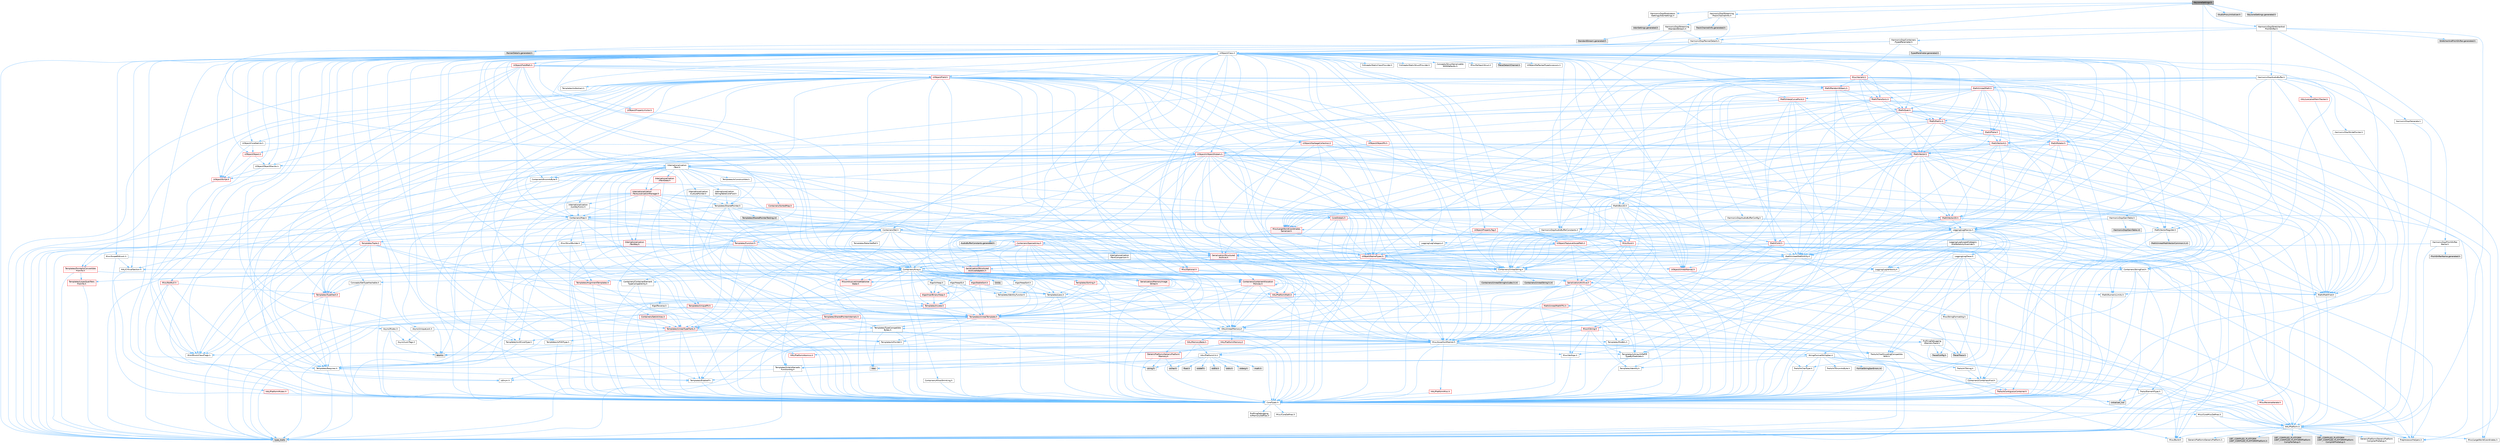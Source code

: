 digraph "KeyzoneSettings.h"
{
 // INTERACTIVE_SVG=YES
 // LATEX_PDF_SIZE
  bgcolor="transparent";
  edge [fontname=Helvetica,fontsize=10,labelfontname=Helvetica,labelfontsize=10];
  node [fontname=Helvetica,fontsize=10,shape=box,height=0.2,width=0.4];
  Node1 [id="Node000001",label="KeyzoneSettings.h",height=0.2,width=0.4,color="gray40", fillcolor="grey60", style="filled", fontcolor="black",tooltip=" "];
  Node1 -> Node2 [id="edge1_Node000001_Node000002",color="steelblue1",style="solid",tooltip=" "];
  Node2 [id="Node000002",label="HarmonixDsp/Modulators\l/Settings/AdsrSettings.h",height=0.2,width=0.4,color="grey40", fillcolor="white", style="filled",URL="$d8/d59/AdsrSettings_8h.html",tooltip=" "];
  Node2 -> Node3 [id="edge2_Node000002_Node000003",color="steelblue1",style="solid",tooltip=" "];
  Node3 [id="Node000003",label="AdsrSettings.generated.h",height=0.2,width=0.4,color="grey60", fillcolor="#E0E0E0", style="filled",tooltip=" "];
  Node1 -> Node4 [id="edge3_Node000001_Node000004",color="steelblue1",style="solid",tooltip=" "];
  Node4 [id="Node000004",label="HarmonixDsp/PannerDetails.h",height=0.2,width=0.4,color="grey40", fillcolor="white", style="filled",URL="$d3/d26/PannerDetails_8h.html",tooltip=" "];
  Node4 -> Node5 [id="edge4_Node000004_Node000005",color="steelblue1",style="solid",tooltip=" "];
  Node5 [id="Node000005",label="HarmonixDsp/AudioBufferConstants.h",height=0.2,width=0.4,color="grey40", fillcolor="white", style="filled",URL="$df/d16/AudioBufferConstants_8h.html",tooltip=" "];
  Node5 -> Node6 [id="edge5_Node000005_Node000006",color="steelblue1",style="solid",tooltip=" "];
  Node6 [id="Node000006",label="Containers/UnrealString.h",height=0.2,width=0.4,color="grey40", fillcolor="white", style="filled",URL="$d5/dba/UnrealString_8h.html",tooltip=" "];
  Node6 -> Node7 [id="edge6_Node000006_Node000007",color="steelblue1",style="solid",tooltip=" "];
  Node7 [id="Node000007",label="Containers/UnrealStringIncludes.h.inl",height=0.2,width=0.4,color="grey60", fillcolor="#E0E0E0", style="filled",tooltip=" "];
  Node6 -> Node8 [id="edge7_Node000006_Node000008",color="steelblue1",style="solid",tooltip=" "];
  Node8 [id="Node000008",label="Containers/UnrealString.h.inl",height=0.2,width=0.4,color="grey60", fillcolor="#E0E0E0", style="filled",tooltip=" "];
  Node6 -> Node9 [id="edge8_Node000006_Node000009",color="steelblue1",style="solid",tooltip=" "];
  Node9 [id="Node000009",label="Misc/StringFormatArg.h",height=0.2,width=0.4,color="grey40", fillcolor="white", style="filled",URL="$d2/d16/StringFormatArg_8h.html",tooltip=" "];
  Node9 -> Node10 [id="edge9_Node000009_Node000010",color="steelblue1",style="solid",tooltip=" "];
  Node10 [id="Node000010",label="Containers/ContainersFwd.h",height=0.2,width=0.4,color="grey40", fillcolor="white", style="filled",URL="$d4/d0a/ContainersFwd_8h.html",tooltip=" "];
  Node10 -> Node11 [id="edge10_Node000010_Node000011",color="steelblue1",style="solid",tooltip=" "];
  Node11 [id="Node000011",label="HAL/Platform.h",height=0.2,width=0.4,color="grey40", fillcolor="white", style="filled",URL="$d9/dd0/Platform_8h.html",tooltip=" "];
  Node11 -> Node12 [id="edge11_Node000011_Node000012",color="steelblue1",style="solid",tooltip=" "];
  Node12 [id="Node000012",label="Misc/Build.h",height=0.2,width=0.4,color="grey40", fillcolor="white", style="filled",URL="$d3/dbb/Build_8h.html",tooltip=" "];
  Node11 -> Node13 [id="edge12_Node000011_Node000013",color="steelblue1",style="solid",tooltip=" "];
  Node13 [id="Node000013",label="Misc/LargeWorldCoordinates.h",height=0.2,width=0.4,color="grey40", fillcolor="white", style="filled",URL="$d2/dcb/LargeWorldCoordinates_8h.html",tooltip=" "];
  Node11 -> Node14 [id="edge13_Node000011_Node000014",color="steelblue1",style="solid",tooltip=" "];
  Node14 [id="Node000014",label="type_traits",height=0.2,width=0.4,color="grey60", fillcolor="#E0E0E0", style="filled",tooltip=" "];
  Node11 -> Node15 [id="edge14_Node000011_Node000015",color="steelblue1",style="solid",tooltip=" "];
  Node15 [id="Node000015",label="PreprocessorHelpers.h",height=0.2,width=0.4,color="grey40", fillcolor="white", style="filled",URL="$db/ddb/PreprocessorHelpers_8h.html",tooltip=" "];
  Node11 -> Node16 [id="edge15_Node000011_Node000016",color="steelblue1",style="solid",tooltip=" "];
  Node16 [id="Node000016",label="UBT_COMPILED_PLATFORM\l/UBT_COMPILED_PLATFORMPlatform\lCompilerPreSetup.h",height=0.2,width=0.4,color="grey60", fillcolor="#E0E0E0", style="filled",tooltip=" "];
  Node11 -> Node17 [id="edge16_Node000011_Node000017",color="steelblue1",style="solid",tooltip=" "];
  Node17 [id="Node000017",label="GenericPlatform/GenericPlatform\lCompilerPreSetup.h",height=0.2,width=0.4,color="grey40", fillcolor="white", style="filled",URL="$d9/dc8/GenericPlatformCompilerPreSetup_8h.html",tooltip=" "];
  Node11 -> Node18 [id="edge17_Node000011_Node000018",color="steelblue1",style="solid",tooltip=" "];
  Node18 [id="Node000018",label="GenericPlatform/GenericPlatform.h",height=0.2,width=0.4,color="grey40", fillcolor="white", style="filled",URL="$d6/d84/GenericPlatform_8h.html",tooltip=" "];
  Node11 -> Node19 [id="edge18_Node000011_Node000019",color="steelblue1",style="solid",tooltip=" "];
  Node19 [id="Node000019",label="UBT_COMPILED_PLATFORM\l/UBT_COMPILED_PLATFORMPlatform.h",height=0.2,width=0.4,color="grey60", fillcolor="#E0E0E0", style="filled",tooltip=" "];
  Node11 -> Node20 [id="edge19_Node000011_Node000020",color="steelblue1",style="solid",tooltip=" "];
  Node20 [id="Node000020",label="UBT_COMPILED_PLATFORM\l/UBT_COMPILED_PLATFORMPlatform\lCompilerSetup.h",height=0.2,width=0.4,color="grey60", fillcolor="#E0E0E0", style="filled",tooltip=" "];
  Node10 -> Node21 [id="edge20_Node000010_Node000021",color="steelblue1",style="solid",tooltip=" "];
  Node21 [id="Node000021",label="CoreTypes.h",height=0.2,width=0.4,color="grey40", fillcolor="white", style="filled",URL="$dc/dec/CoreTypes_8h.html",tooltip=" "];
  Node21 -> Node11 [id="edge21_Node000021_Node000011",color="steelblue1",style="solid",tooltip=" "];
  Node21 -> Node22 [id="edge22_Node000021_Node000022",color="steelblue1",style="solid",tooltip=" "];
  Node22 [id="Node000022",label="ProfilingDebugging\l/UMemoryDefines.h",height=0.2,width=0.4,color="grey40", fillcolor="white", style="filled",URL="$d2/da2/UMemoryDefines_8h.html",tooltip=" "];
  Node21 -> Node23 [id="edge23_Node000021_Node000023",color="steelblue1",style="solid",tooltip=" "];
  Node23 [id="Node000023",label="Misc/CoreMiscDefines.h",height=0.2,width=0.4,color="grey40", fillcolor="white", style="filled",URL="$da/d38/CoreMiscDefines_8h.html",tooltip=" "];
  Node23 -> Node11 [id="edge24_Node000023_Node000011",color="steelblue1",style="solid",tooltip=" "];
  Node23 -> Node15 [id="edge25_Node000023_Node000015",color="steelblue1",style="solid",tooltip=" "];
  Node21 -> Node24 [id="edge26_Node000021_Node000024",color="steelblue1",style="solid",tooltip=" "];
  Node24 [id="Node000024",label="Misc/CoreDefines.h",height=0.2,width=0.4,color="grey40", fillcolor="white", style="filled",URL="$d3/dd2/CoreDefines_8h.html",tooltip=" "];
  Node10 -> Node25 [id="edge27_Node000010_Node000025",color="steelblue1",style="solid",tooltip=" "];
  Node25 [id="Node000025",label="Traits/IsContiguousContainer.h",height=0.2,width=0.4,color="red", fillcolor="#FFF0F0", style="filled",URL="$d5/d3c/IsContiguousContainer_8h.html",tooltip=" "];
  Node25 -> Node21 [id="edge28_Node000025_Node000021",color="steelblue1",style="solid",tooltip=" "];
  Node25 -> Node27 [id="edge29_Node000025_Node000027",color="steelblue1",style="solid",tooltip=" "];
  Node27 [id="Node000027",label="initializer_list",height=0.2,width=0.4,color="grey60", fillcolor="#E0E0E0", style="filled",tooltip=" "];
  Node5 -> Node28 [id="edge30_Node000005_Node000028",color="steelblue1",style="solid",tooltip=" "];
  Node28 [id="Node000028",label="Math/UnrealMathUtility.h",height=0.2,width=0.4,color="grey40", fillcolor="white", style="filled",URL="$db/db8/UnrealMathUtility_8h.html",tooltip=" "];
  Node28 -> Node21 [id="edge31_Node000028_Node000021",color="steelblue1",style="solid",tooltip=" "];
  Node28 -> Node29 [id="edge32_Node000028_Node000029",color="steelblue1",style="solid",tooltip=" "];
  Node29 [id="Node000029",label="Misc/AssertionMacros.h",height=0.2,width=0.4,color="grey40", fillcolor="white", style="filled",URL="$d0/dfa/AssertionMacros_8h.html",tooltip=" "];
  Node29 -> Node21 [id="edge33_Node000029_Node000021",color="steelblue1",style="solid",tooltip=" "];
  Node29 -> Node11 [id="edge34_Node000029_Node000011",color="steelblue1",style="solid",tooltip=" "];
  Node29 -> Node30 [id="edge35_Node000029_Node000030",color="steelblue1",style="solid",tooltip=" "];
  Node30 [id="Node000030",label="HAL/PlatformMisc.h",height=0.2,width=0.4,color="red", fillcolor="#FFF0F0", style="filled",URL="$d0/df5/PlatformMisc_8h.html",tooltip=" "];
  Node30 -> Node21 [id="edge36_Node000030_Node000021",color="steelblue1",style="solid",tooltip=" "];
  Node29 -> Node15 [id="edge37_Node000029_Node000015",color="steelblue1",style="solid",tooltip=" "];
  Node29 -> Node62 [id="edge38_Node000029_Node000062",color="steelblue1",style="solid",tooltip=" "];
  Node62 [id="Node000062",label="Templates/EnableIf.h",height=0.2,width=0.4,color="grey40", fillcolor="white", style="filled",URL="$d7/d60/EnableIf_8h.html",tooltip=" "];
  Node62 -> Node21 [id="edge39_Node000062_Node000021",color="steelblue1",style="solid",tooltip=" "];
  Node29 -> Node63 [id="edge40_Node000029_Node000063",color="steelblue1",style="solid",tooltip=" "];
  Node63 [id="Node000063",label="Templates/IsArrayOrRefOf\lTypeByPredicate.h",height=0.2,width=0.4,color="grey40", fillcolor="white", style="filled",URL="$d6/da1/IsArrayOrRefOfTypeByPredicate_8h.html",tooltip=" "];
  Node63 -> Node21 [id="edge41_Node000063_Node000021",color="steelblue1",style="solid",tooltip=" "];
  Node29 -> Node64 [id="edge42_Node000029_Node000064",color="steelblue1",style="solid",tooltip=" "];
  Node64 [id="Node000064",label="Templates/IsValidVariadic\lFunctionArg.h",height=0.2,width=0.4,color="grey40", fillcolor="white", style="filled",URL="$d0/dc8/IsValidVariadicFunctionArg_8h.html",tooltip=" "];
  Node64 -> Node21 [id="edge43_Node000064_Node000021",color="steelblue1",style="solid",tooltip=" "];
  Node64 -> Node65 [id="edge44_Node000064_Node000065",color="steelblue1",style="solid",tooltip=" "];
  Node65 [id="Node000065",label="IsEnum.h",height=0.2,width=0.4,color="grey40", fillcolor="white", style="filled",URL="$d4/de5/IsEnum_8h.html",tooltip=" "];
  Node64 -> Node14 [id="edge45_Node000064_Node000014",color="steelblue1",style="solid",tooltip=" "];
  Node29 -> Node66 [id="edge46_Node000029_Node000066",color="steelblue1",style="solid",tooltip=" "];
  Node66 [id="Node000066",label="Traits/IsCharEncodingCompatible\lWith.h",height=0.2,width=0.4,color="grey40", fillcolor="white", style="filled",URL="$df/dd1/IsCharEncodingCompatibleWith_8h.html",tooltip=" "];
  Node66 -> Node14 [id="edge47_Node000066_Node000014",color="steelblue1",style="solid",tooltip=" "];
  Node66 -> Node67 [id="edge48_Node000066_Node000067",color="steelblue1",style="solid",tooltip=" "];
  Node67 [id="Node000067",label="Traits/IsCharType.h",height=0.2,width=0.4,color="grey40", fillcolor="white", style="filled",URL="$db/d51/IsCharType_8h.html",tooltip=" "];
  Node67 -> Node21 [id="edge49_Node000067_Node000021",color="steelblue1",style="solid",tooltip=" "];
  Node29 -> Node68 [id="edge50_Node000029_Node000068",color="steelblue1",style="solid",tooltip=" "];
  Node68 [id="Node000068",label="Misc/VarArgs.h",height=0.2,width=0.4,color="grey40", fillcolor="white", style="filled",URL="$d5/d6f/VarArgs_8h.html",tooltip=" "];
  Node68 -> Node21 [id="edge51_Node000068_Node000021",color="steelblue1",style="solid",tooltip=" "];
  Node29 -> Node69 [id="edge52_Node000029_Node000069",color="steelblue1",style="solid",tooltip=" "];
  Node69 [id="Node000069",label="String/FormatStringSan.h",height=0.2,width=0.4,color="grey40", fillcolor="white", style="filled",URL="$d3/d8b/FormatStringSan_8h.html",tooltip=" "];
  Node69 -> Node14 [id="edge53_Node000069_Node000014",color="steelblue1",style="solid",tooltip=" "];
  Node69 -> Node21 [id="edge54_Node000069_Node000021",color="steelblue1",style="solid",tooltip=" "];
  Node69 -> Node70 [id="edge55_Node000069_Node000070",color="steelblue1",style="solid",tooltip=" "];
  Node70 [id="Node000070",label="Templates/Requires.h",height=0.2,width=0.4,color="grey40", fillcolor="white", style="filled",URL="$dc/d96/Requires_8h.html",tooltip=" "];
  Node70 -> Node62 [id="edge56_Node000070_Node000062",color="steelblue1",style="solid",tooltip=" "];
  Node70 -> Node14 [id="edge57_Node000070_Node000014",color="steelblue1",style="solid",tooltip=" "];
  Node69 -> Node71 [id="edge58_Node000069_Node000071",color="steelblue1",style="solid",tooltip=" "];
  Node71 [id="Node000071",label="Templates/Identity.h",height=0.2,width=0.4,color="grey40", fillcolor="white", style="filled",URL="$d0/dd5/Identity_8h.html",tooltip=" "];
  Node69 -> Node64 [id="edge59_Node000069_Node000064",color="steelblue1",style="solid",tooltip=" "];
  Node69 -> Node67 [id="edge60_Node000069_Node000067",color="steelblue1",style="solid",tooltip=" "];
  Node69 -> Node72 [id="edge61_Node000069_Node000072",color="steelblue1",style="solid",tooltip=" "];
  Node72 [id="Node000072",label="Traits/IsTEnumAsByte.h",height=0.2,width=0.4,color="grey40", fillcolor="white", style="filled",URL="$d1/de6/IsTEnumAsByte_8h.html",tooltip=" "];
  Node69 -> Node73 [id="edge62_Node000069_Node000073",color="steelblue1",style="solid",tooltip=" "];
  Node73 [id="Node000073",label="Traits/IsTString.h",height=0.2,width=0.4,color="grey40", fillcolor="white", style="filled",URL="$d0/df8/IsTString_8h.html",tooltip=" "];
  Node73 -> Node10 [id="edge63_Node000073_Node000010",color="steelblue1",style="solid",tooltip=" "];
  Node69 -> Node10 [id="edge64_Node000069_Node000010",color="steelblue1",style="solid",tooltip=" "];
  Node69 -> Node74 [id="edge65_Node000069_Node000074",color="steelblue1",style="solid",tooltip=" "];
  Node74 [id="Node000074",label="FormatStringSanErrors.inl",height=0.2,width=0.4,color="grey60", fillcolor="#E0E0E0", style="filled",tooltip=" "];
  Node29 -> Node75 [id="edge66_Node000029_Node000075",color="steelblue1",style="solid",tooltip=" "];
  Node75 [id="Node000075",label="atomic",height=0.2,width=0.4,color="grey60", fillcolor="#E0E0E0", style="filled",tooltip=" "];
  Node28 -> Node76 [id="edge67_Node000028_Node000076",color="steelblue1",style="solid",tooltip=" "];
  Node76 [id="Node000076",label="HAL/PlatformMath.h",height=0.2,width=0.4,color="red", fillcolor="#FFF0F0", style="filled",URL="$dc/d53/PlatformMath_8h.html",tooltip=" "];
  Node76 -> Node21 [id="edge68_Node000076_Node000021",color="steelblue1",style="solid",tooltip=" "];
  Node28 -> Node35 [id="edge69_Node000028_Node000035",color="steelblue1",style="solid",tooltip=" "];
  Node35 [id="Node000035",label="Math/MathFwd.h",height=0.2,width=0.4,color="grey40", fillcolor="white", style="filled",URL="$d2/d10/MathFwd_8h.html",tooltip=" "];
  Node35 -> Node11 [id="edge70_Node000035_Node000011",color="steelblue1",style="solid",tooltip=" "];
  Node28 -> Node71 [id="edge71_Node000028_Node000071",color="steelblue1",style="solid",tooltip=" "];
  Node28 -> Node70 [id="edge72_Node000028_Node000070",color="steelblue1",style="solid",tooltip=" "];
  Node5 -> Node95 [id="edge73_Node000005_Node000095",color="steelblue1",style="solid",tooltip=" "];
  Node95 [id="Node000095",label="AudioBufferConstants.generated.h",height=0.2,width=0.4,color="grey60", fillcolor="#E0E0E0", style="filled",tooltip=" "];
  Node4 -> Node96 [id="edge74_Node000004_Node000096",color="steelblue1",style="solid",tooltip=" "];
  Node96 [id="Node000096",label="HarmonixDsp/GainTable.h",height=0.2,width=0.4,color="grey40", fillcolor="white", style="filled",URL="$df/d8c/GainTable_8h.html",tooltip=" "];
  Node96 -> Node5 [id="edge75_Node000096_Node000005",color="steelblue1",style="solid",tooltip=" "];
  Node96 -> Node97 [id="edge76_Node000096_Node000097",color="steelblue1",style="solid",tooltip=" "];
  Node97 [id="Node000097",label="Logging/LogMacros.h",height=0.2,width=0.4,color="grey40", fillcolor="white", style="filled",URL="$d0/d16/LogMacros_8h.html",tooltip=" "];
  Node97 -> Node6 [id="edge77_Node000097_Node000006",color="steelblue1",style="solid",tooltip=" "];
  Node97 -> Node21 [id="edge78_Node000097_Node000021",color="steelblue1",style="solid",tooltip=" "];
  Node97 -> Node15 [id="edge79_Node000097_Node000015",color="steelblue1",style="solid",tooltip=" "];
  Node97 -> Node98 [id="edge80_Node000097_Node000098",color="steelblue1",style="solid",tooltip=" "];
  Node98 [id="Node000098",label="Logging/LogCategory.h",height=0.2,width=0.4,color="grey40", fillcolor="white", style="filled",URL="$d9/d36/LogCategory_8h.html",tooltip=" "];
  Node98 -> Node21 [id="edge81_Node000098_Node000021",color="steelblue1",style="solid",tooltip=" "];
  Node98 -> Node99 [id="edge82_Node000098_Node000099",color="steelblue1",style="solid",tooltip=" "];
  Node99 [id="Node000099",label="Logging/LogVerbosity.h",height=0.2,width=0.4,color="grey40", fillcolor="white", style="filled",URL="$d2/d8f/LogVerbosity_8h.html",tooltip=" "];
  Node99 -> Node21 [id="edge83_Node000099_Node000021",color="steelblue1",style="solid",tooltip=" "];
  Node98 -> Node100 [id="edge84_Node000098_Node000100",color="steelblue1",style="solid",tooltip=" "];
  Node100 [id="Node000100",label="UObject/NameTypes.h",height=0.2,width=0.4,color="red", fillcolor="#FFF0F0", style="filled",URL="$d6/d35/NameTypes_8h.html",tooltip=" "];
  Node100 -> Node21 [id="edge85_Node000100_Node000021",color="steelblue1",style="solid",tooltip=" "];
  Node100 -> Node29 [id="edge86_Node000100_Node000029",color="steelblue1",style="solid",tooltip=" "];
  Node100 -> Node101 [id="edge87_Node000100_Node000101",color="steelblue1",style="solid",tooltip=" "];
  Node101 [id="Node000101",label="HAL/UnrealMemory.h",height=0.2,width=0.4,color="grey40", fillcolor="white", style="filled",URL="$d9/d96/UnrealMemory_8h.html",tooltip=" "];
  Node101 -> Node21 [id="edge88_Node000101_Node000021",color="steelblue1",style="solid",tooltip=" "];
  Node101 -> Node102 [id="edge89_Node000101_Node000102",color="steelblue1",style="solid",tooltip=" "];
  Node102 [id="Node000102",label="GenericPlatform/GenericPlatform\lMemory.h",height=0.2,width=0.4,color="red", fillcolor="#FFF0F0", style="filled",URL="$dd/d22/GenericPlatformMemory_8h.html",tooltip=" "];
  Node102 -> Node21 [id="edge90_Node000102_Node000021",color="steelblue1",style="solid",tooltip=" "];
  Node102 -> Node47 [id="edge91_Node000102_Node000047",color="steelblue1",style="solid",tooltip=" "];
  Node47 [id="Node000047",label="string.h",height=0.2,width=0.4,color="grey60", fillcolor="#E0E0E0", style="filled",tooltip=" "];
  Node102 -> Node40 [id="edge92_Node000102_Node000040",color="steelblue1",style="solid",tooltip=" "];
  Node40 [id="Node000040",label="wchar.h",height=0.2,width=0.4,color="grey60", fillcolor="#E0E0E0", style="filled",tooltip=" "];
  Node101 -> Node105 [id="edge93_Node000101_Node000105",color="steelblue1",style="solid",tooltip=" "];
  Node105 [id="Node000105",label="HAL/MemoryBase.h",height=0.2,width=0.4,color="red", fillcolor="#FFF0F0", style="filled",URL="$d6/d9f/MemoryBase_8h.html",tooltip=" "];
  Node105 -> Node21 [id="edge94_Node000105_Node000021",color="steelblue1",style="solid",tooltip=" "];
  Node105 -> Node55 [id="edge95_Node000105_Node000055",color="steelblue1",style="solid",tooltip=" "];
  Node55 [id="Node000055",label="HAL/PlatformAtomics.h",height=0.2,width=0.4,color="red", fillcolor="#FFF0F0", style="filled",URL="$d3/d36/PlatformAtomics_8h.html",tooltip=" "];
  Node55 -> Node21 [id="edge96_Node000055_Node000021",color="steelblue1",style="solid",tooltip=" "];
  Node105 -> Node38 [id="edge97_Node000105_Node000038",color="steelblue1",style="solid",tooltip=" "];
  Node38 [id="Node000038",label="HAL/PlatformCrt.h",height=0.2,width=0.4,color="grey40", fillcolor="white", style="filled",URL="$d8/d75/PlatformCrt_8h.html",tooltip=" "];
  Node38 -> Node39 [id="edge98_Node000038_Node000039",color="steelblue1",style="solid",tooltip=" "];
  Node39 [id="Node000039",label="new",height=0.2,width=0.4,color="grey60", fillcolor="#E0E0E0", style="filled",tooltip=" "];
  Node38 -> Node40 [id="edge99_Node000038_Node000040",color="steelblue1",style="solid",tooltip=" "];
  Node38 -> Node41 [id="edge100_Node000038_Node000041",color="steelblue1",style="solid",tooltip=" "];
  Node41 [id="Node000041",label="stddef.h",height=0.2,width=0.4,color="grey60", fillcolor="#E0E0E0", style="filled",tooltip=" "];
  Node38 -> Node42 [id="edge101_Node000038_Node000042",color="steelblue1",style="solid",tooltip=" "];
  Node42 [id="Node000042",label="stdlib.h",height=0.2,width=0.4,color="grey60", fillcolor="#E0E0E0", style="filled",tooltip=" "];
  Node38 -> Node43 [id="edge102_Node000038_Node000043",color="steelblue1",style="solid",tooltip=" "];
  Node43 [id="Node000043",label="stdio.h",height=0.2,width=0.4,color="grey60", fillcolor="#E0E0E0", style="filled",tooltip=" "];
  Node38 -> Node44 [id="edge103_Node000038_Node000044",color="steelblue1",style="solid",tooltip=" "];
  Node44 [id="Node000044",label="stdarg.h",height=0.2,width=0.4,color="grey60", fillcolor="#E0E0E0", style="filled",tooltip=" "];
  Node38 -> Node45 [id="edge104_Node000038_Node000045",color="steelblue1",style="solid",tooltip=" "];
  Node45 [id="Node000045",label="math.h",height=0.2,width=0.4,color="grey60", fillcolor="#E0E0E0", style="filled",tooltip=" "];
  Node38 -> Node46 [id="edge105_Node000038_Node000046",color="steelblue1",style="solid",tooltip=" "];
  Node46 [id="Node000046",label="float.h",height=0.2,width=0.4,color="grey60", fillcolor="#E0E0E0", style="filled",tooltip=" "];
  Node38 -> Node47 [id="edge106_Node000038_Node000047",color="steelblue1",style="solid",tooltip=" "];
  Node101 -> Node114 [id="edge107_Node000101_Node000114",color="steelblue1",style="solid",tooltip=" "];
  Node114 [id="Node000114",label="HAL/PlatformMemory.h",height=0.2,width=0.4,color="red", fillcolor="#FFF0F0", style="filled",URL="$de/d68/PlatformMemory_8h.html",tooltip=" "];
  Node114 -> Node21 [id="edge108_Node000114_Node000021",color="steelblue1",style="solid",tooltip=" "];
  Node114 -> Node102 [id="edge109_Node000114_Node000102",color="steelblue1",style="solid",tooltip=" "];
  Node101 -> Node116 [id="edge110_Node000101_Node000116",color="steelblue1",style="solid",tooltip=" "];
  Node116 [id="Node000116",label="ProfilingDebugging\l/MemoryTrace.h",height=0.2,width=0.4,color="grey40", fillcolor="white", style="filled",URL="$da/dd7/MemoryTrace_8h.html",tooltip=" "];
  Node116 -> Node11 [id="edge111_Node000116_Node000011",color="steelblue1",style="solid",tooltip=" "];
  Node116 -> Node50 [id="edge112_Node000116_Node000050",color="steelblue1",style="solid",tooltip=" "];
  Node50 [id="Node000050",label="Misc/EnumClassFlags.h",height=0.2,width=0.4,color="grey40", fillcolor="white", style="filled",URL="$d8/de7/EnumClassFlags_8h.html",tooltip=" "];
  Node116 -> Node58 [id="edge113_Node000116_Node000058",color="steelblue1",style="solid",tooltip=" "];
  Node58 [id="Node000058",label="Trace/Config.h",height=0.2,width=0.4,color="grey60", fillcolor="#E0E0E0", style="filled",tooltip=" "];
  Node116 -> Node61 [id="edge114_Node000116_Node000061",color="steelblue1",style="solid",tooltip=" "];
  Node61 [id="Node000061",label="Trace/Trace.h",height=0.2,width=0.4,color="grey60", fillcolor="#E0E0E0", style="filled",tooltip=" "];
  Node101 -> Node83 [id="edge115_Node000101_Node000083",color="steelblue1",style="solid",tooltip=" "];
  Node83 [id="Node000083",label="Templates/IsPointer.h",height=0.2,width=0.4,color="grey40", fillcolor="white", style="filled",URL="$d7/d05/IsPointer_8h.html",tooltip=" "];
  Node83 -> Node21 [id="edge116_Node000083_Node000021",color="steelblue1",style="solid",tooltip=" "];
  Node100 -> Node82 [id="edge117_Node000100_Node000082",color="steelblue1",style="solid",tooltip=" "];
  Node82 [id="Node000082",label="Templates/UnrealTypeTraits.h",height=0.2,width=0.4,color="red", fillcolor="#FFF0F0", style="filled",URL="$d2/d2d/UnrealTypeTraits_8h.html",tooltip=" "];
  Node82 -> Node21 [id="edge118_Node000082_Node000021",color="steelblue1",style="solid",tooltip=" "];
  Node82 -> Node83 [id="edge119_Node000082_Node000083",color="steelblue1",style="solid",tooltip=" "];
  Node82 -> Node29 [id="edge120_Node000082_Node000029",color="steelblue1",style="solid",tooltip=" "];
  Node82 -> Node62 [id="edge121_Node000082_Node000062",color="steelblue1",style="solid",tooltip=" "];
  Node82 -> Node65 [id="edge122_Node000082_Node000065",color="steelblue1",style="solid",tooltip=" "];
  Node82 -> Node85 [id="edge123_Node000082_Node000085",color="steelblue1",style="solid",tooltip=" "];
  Node85 [id="Node000085",label="Templates/Models.h",height=0.2,width=0.4,color="grey40", fillcolor="white", style="filled",URL="$d3/d0c/Models_8h.html",tooltip=" "];
  Node85 -> Node71 [id="edge124_Node000085_Node000071",color="steelblue1",style="solid",tooltip=" "];
  Node82 -> Node86 [id="edge125_Node000082_Node000086",color="steelblue1",style="solid",tooltip=" "];
  Node86 [id="Node000086",label="Templates/IsPODType.h",height=0.2,width=0.4,color="grey40", fillcolor="white", style="filled",URL="$d7/db1/IsPODType_8h.html",tooltip=" "];
  Node86 -> Node21 [id="edge126_Node000086_Node000021",color="steelblue1",style="solid",tooltip=" "];
  Node82 -> Node87 [id="edge127_Node000082_Node000087",color="steelblue1",style="solid",tooltip=" "];
  Node87 [id="Node000087",label="Templates/IsUECoreType.h",height=0.2,width=0.4,color="grey40", fillcolor="white", style="filled",URL="$d1/db8/IsUECoreType_8h.html",tooltip=" "];
  Node87 -> Node21 [id="edge128_Node000087_Node000021",color="steelblue1",style="solid",tooltip=" "];
  Node87 -> Node14 [id="edge129_Node000087_Node000014",color="steelblue1",style="solid",tooltip=" "];
  Node100 -> Node117 [id="edge130_Node000100_Node000117",color="steelblue1",style="solid",tooltip=" "];
  Node117 [id="Node000117",label="Templates/UnrealTemplate.h",height=0.2,width=0.4,color="red", fillcolor="#FFF0F0", style="filled",URL="$d4/d24/UnrealTemplate_8h.html",tooltip=" "];
  Node117 -> Node21 [id="edge131_Node000117_Node000021",color="steelblue1",style="solid",tooltip=" "];
  Node117 -> Node83 [id="edge132_Node000117_Node000083",color="steelblue1",style="solid",tooltip=" "];
  Node117 -> Node101 [id="edge133_Node000117_Node000101",color="steelblue1",style="solid",tooltip=" "];
  Node117 -> Node82 [id="edge134_Node000117_Node000082",color="steelblue1",style="solid",tooltip=" "];
  Node117 -> Node70 [id="edge135_Node000117_Node000070",color="steelblue1",style="solid",tooltip=" "];
  Node117 -> Node92 [id="edge136_Node000117_Node000092",color="steelblue1",style="solid",tooltip=" "];
  Node92 [id="Node000092",label="Templates/TypeCompatible\lBytes.h",height=0.2,width=0.4,color="grey40", fillcolor="white", style="filled",URL="$df/d0a/TypeCompatibleBytes_8h.html",tooltip=" "];
  Node92 -> Node21 [id="edge137_Node000092_Node000021",color="steelblue1",style="solid",tooltip=" "];
  Node92 -> Node47 [id="edge138_Node000092_Node000047",color="steelblue1",style="solid",tooltip=" "];
  Node92 -> Node39 [id="edge139_Node000092_Node000039",color="steelblue1",style="solid",tooltip=" "];
  Node92 -> Node14 [id="edge140_Node000092_Node000014",color="steelblue1",style="solid",tooltip=" "];
  Node117 -> Node71 [id="edge141_Node000117_Node000071",color="steelblue1",style="solid",tooltip=" "];
  Node117 -> Node25 [id="edge142_Node000117_Node000025",color="steelblue1",style="solid",tooltip=" "];
  Node117 -> Node14 [id="edge143_Node000117_Node000014",color="steelblue1",style="solid",tooltip=" "];
  Node100 -> Node6 [id="edge144_Node000100_Node000006",color="steelblue1",style="solid",tooltip=" "];
  Node100 -> Node121 [id="edge145_Node000100_Node000121",color="steelblue1",style="solid",tooltip=" "];
  Node121 [id="Node000121",label="HAL/CriticalSection.h",height=0.2,width=0.4,color="grey40", fillcolor="white", style="filled",URL="$d6/d90/CriticalSection_8h.html",tooltip=" "];
  Node121 -> Node122 [id="edge146_Node000121_Node000122",color="steelblue1",style="solid",tooltip=" "];
  Node122 [id="Node000122",label="HAL/PlatformMutex.h",height=0.2,width=0.4,color="red", fillcolor="#FFF0F0", style="filled",URL="$d9/d0b/PlatformMutex_8h.html",tooltip=" "];
  Node122 -> Node21 [id="edge147_Node000122_Node000021",color="steelblue1",style="solid",tooltip=" "];
  Node100 -> Node32 [id="edge148_Node000100_Node000032",color="steelblue1",style="solid",tooltip=" "];
  Node32 [id="Node000032",label="Containers/StringFwd.h",height=0.2,width=0.4,color="grey40", fillcolor="white", style="filled",URL="$df/d37/StringFwd_8h.html",tooltip=" "];
  Node32 -> Node21 [id="edge149_Node000032_Node000021",color="steelblue1",style="solid",tooltip=" "];
  Node32 -> Node33 [id="edge150_Node000032_Node000033",color="steelblue1",style="solid",tooltip=" "];
  Node33 [id="Node000033",label="Traits/ElementType.h",height=0.2,width=0.4,color="grey40", fillcolor="white", style="filled",URL="$d5/d4f/ElementType_8h.html",tooltip=" "];
  Node33 -> Node11 [id="edge151_Node000033_Node000011",color="steelblue1",style="solid",tooltip=" "];
  Node33 -> Node27 [id="edge152_Node000033_Node000027",color="steelblue1",style="solid",tooltip=" "];
  Node33 -> Node14 [id="edge153_Node000033_Node000014",color="steelblue1",style="solid",tooltip=" "];
  Node32 -> Node25 [id="edge154_Node000032_Node000025",color="steelblue1",style="solid",tooltip=" "];
  Node100 -> Node180 [id="edge155_Node000100_Node000180",color="steelblue1",style="solid",tooltip=" "];
  Node180 [id="Node000180",label="UObject/UnrealNames.h",height=0.2,width=0.4,color="red", fillcolor="#FFF0F0", style="filled",URL="$d8/db1/UnrealNames_8h.html",tooltip=" "];
  Node180 -> Node21 [id="edge156_Node000180_Node000021",color="steelblue1",style="solid",tooltip=" "];
  Node100 -> Node130 [id="edge157_Node000100_Node000130",color="steelblue1",style="solid",tooltip=" "];
  Node130 [id="Node000130",label="Misc/IntrusiveUnsetOptional\lState.h",height=0.2,width=0.4,color="red", fillcolor="#FFF0F0", style="filled",URL="$d2/d0a/IntrusiveUnsetOptionalState_8h.html",tooltip=" "];
  Node100 -> Node61 [id="edge158_Node000100_Node000061",color="steelblue1",style="solid",tooltip=" "];
  Node97 -> Node188 [id="edge159_Node000097_Node000188",color="steelblue1",style="solid",tooltip=" "];
  Node188 [id="Node000188",label="Logging/LogScopedCategory\lAndVerbosityOverride.h",height=0.2,width=0.4,color="grey40", fillcolor="white", style="filled",URL="$de/dba/LogScopedCategoryAndVerbosityOverride_8h.html",tooltip=" "];
  Node188 -> Node21 [id="edge160_Node000188_Node000021",color="steelblue1",style="solid",tooltip=" "];
  Node188 -> Node99 [id="edge161_Node000188_Node000099",color="steelblue1",style="solid",tooltip=" "];
  Node188 -> Node100 [id="edge162_Node000188_Node000100",color="steelblue1",style="solid",tooltip=" "];
  Node97 -> Node189 [id="edge163_Node000097_Node000189",color="steelblue1",style="solid",tooltip=" "];
  Node189 [id="Node000189",label="Logging/LogTrace.h",height=0.2,width=0.4,color="grey40", fillcolor="white", style="filled",URL="$d5/d91/LogTrace_8h.html",tooltip=" "];
  Node189 -> Node21 [id="edge164_Node000189_Node000021",color="steelblue1",style="solid",tooltip=" "];
  Node189 -> Node129 [id="edge165_Node000189_Node000129",color="steelblue1",style="solid",tooltip=" "];
  Node129 [id="Node000129",label="Containers/Array.h",height=0.2,width=0.4,color="grey40", fillcolor="white", style="filled",URL="$df/dd0/Array_8h.html",tooltip=" "];
  Node129 -> Node21 [id="edge166_Node000129_Node000021",color="steelblue1",style="solid",tooltip=" "];
  Node129 -> Node29 [id="edge167_Node000129_Node000029",color="steelblue1",style="solid",tooltip=" "];
  Node129 -> Node130 [id="edge168_Node000129_Node000130",color="steelblue1",style="solid",tooltip=" "];
  Node129 -> Node132 [id="edge169_Node000129_Node000132",color="steelblue1",style="solid",tooltip=" "];
  Node132 [id="Node000132",label="Misc/ReverseIterate.h",height=0.2,width=0.4,color="red", fillcolor="#FFF0F0", style="filled",URL="$db/de3/ReverseIterate_8h.html",tooltip=" "];
  Node132 -> Node11 [id="edge170_Node000132_Node000011",color="steelblue1",style="solid",tooltip=" "];
  Node129 -> Node101 [id="edge171_Node000129_Node000101",color="steelblue1",style="solid",tooltip=" "];
  Node129 -> Node82 [id="edge172_Node000129_Node000082",color="steelblue1",style="solid",tooltip=" "];
  Node129 -> Node117 [id="edge173_Node000129_Node000117",color="steelblue1",style="solid",tooltip=" "];
  Node129 -> Node134 [id="edge174_Node000129_Node000134",color="steelblue1",style="solid",tooltip=" "];
  Node134 [id="Node000134",label="Containers/AllowShrinking.h",height=0.2,width=0.4,color="grey40", fillcolor="white", style="filled",URL="$d7/d1a/AllowShrinking_8h.html",tooltip=" "];
  Node134 -> Node21 [id="edge175_Node000134_Node000021",color="steelblue1",style="solid",tooltip=" "];
  Node129 -> Node125 [id="edge176_Node000129_Node000125",color="steelblue1",style="solid",tooltip=" "];
  Node125 [id="Node000125",label="Containers/ContainerAllocation\lPolicies.h",height=0.2,width=0.4,color="red", fillcolor="#FFF0F0", style="filled",URL="$d7/dff/ContainerAllocationPolicies_8h.html",tooltip=" "];
  Node125 -> Node21 [id="edge177_Node000125_Node000021",color="steelblue1",style="solid",tooltip=" "];
  Node125 -> Node125 [id="edge178_Node000125_Node000125",color="steelblue1",style="solid",tooltip=" "];
  Node125 -> Node76 [id="edge179_Node000125_Node000076",color="steelblue1",style="solid",tooltip=" "];
  Node125 -> Node101 [id="edge180_Node000125_Node000101",color="steelblue1",style="solid",tooltip=" "];
  Node125 -> Node48 [id="edge181_Node000125_Node000048",color="steelblue1",style="solid",tooltip=" "];
  Node48 [id="Node000048",label="Math/NumericLimits.h",height=0.2,width=0.4,color="grey40", fillcolor="white", style="filled",URL="$df/d1b/NumericLimits_8h.html",tooltip=" "];
  Node48 -> Node21 [id="edge182_Node000048_Node000021",color="steelblue1",style="solid",tooltip=" "];
  Node125 -> Node29 [id="edge183_Node000125_Node000029",color="steelblue1",style="solid",tooltip=" "];
  Node125 -> Node92 [id="edge184_Node000125_Node000092",color="steelblue1",style="solid",tooltip=" "];
  Node125 -> Node14 [id="edge185_Node000125_Node000014",color="steelblue1",style="solid",tooltip=" "];
  Node129 -> Node135 [id="edge186_Node000129_Node000135",color="steelblue1",style="solid",tooltip=" "];
  Node135 [id="Node000135",label="Containers/ContainerElement\lTypeCompatibility.h",height=0.2,width=0.4,color="grey40", fillcolor="white", style="filled",URL="$df/ddf/ContainerElementTypeCompatibility_8h.html",tooltip=" "];
  Node135 -> Node21 [id="edge187_Node000135_Node000021",color="steelblue1",style="solid",tooltip=" "];
  Node135 -> Node82 [id="edge188_Node000135_Node000082",color="steelblue1",style="solid",tooltip=" "];
  Node129 -> Node136 [id="edge189_Node000129_Node000136",color="steelblue1",style="solid",tooltip=" "];
  Node136 [id="Node000136",label="Serialization/Archive.h",height=0.2,width=0.4,color="red", fillcolor="#FFF0F0", style="filled",URL="$d7/d3b/Archive_8h.html",tooltip=" "];
  Node136 -> Node21 [id="edge190_Node000136_Node000021",color="steelblue1",style="solid",tooltip=" "];
  Node136 -> Node35 [id="edge191_Node000136_Node000035",color="steelblue1",style="solid",tooltip=" "];
  Node136 -> Node29 [id="edge192_Node000136_Node000029",color="steelblue1",style="solid",tooltip=" "];
  Node136 -> Node12 [id="edge193_Node000136_Node000012",color="steelblue1",style="solid",tooltip=" "];
  Node136 -> Node68 [id="edge194_Node000136_Node000068",color="steelblue1",style="solid",tooltip=" "];
  Node136 -> Node62 [id="edge195_Node000136_Node000062",color="steelblue1",style="solid",tooltip=" "];
  Node136 -> Node63 [id="edge196_Node000136_Node000063",color="steelblue1",style="solid",tooltip=" "];
  Node136 -> Node64 [id="edge197_Node000136_Node000064",color="steelblue1",style="solid",tooltip=" "];
  Node136 -> Node117 [id="edge198_Node000136_Node000117",color="steelblue1",style="solid",tooltip=" "];
  Node136 -> Node66 [id="edge199_Node000136_Node000066",color="steelblue1",style="solid",tooltip=" "];
  Node129 -> Node146 [id="edge200_Node000129_Node000146",color="steelblue1",style="solid",tooltip=" "];
  Node146 [id="Node000146",label="Serialization/MemoryImage\lWriter.h",height=0.2,width=0.4,color="red", fillcolor="#FFF0F0", style="filled",URL="$d0/d08/MemoryImageWriter_8h.html",tooltip=" "];
  Node146 -> Node21 [id="edge201_Node000146_Node000021",color="steelblue1",style="solid",tooltip=" "];
  Node129 -> Node160 [id="edge202_Node000129_Node000160",color="steelblue1",style="solid",tooltip=" "];
  Node160 [id="Node000160",label="Algo/Heapify.h",height=0.2,width=0.4,color="grey40", fillcolor="white", style="filled",URL="$d0/d2a/Heapify_8h.html",tooltip=" "];
  Node160 -> Node161 [id="edge203_Node000160_Node000161",color="steelblue1",style="solid",tooltip=" "];
  Node161 [id="Node000161",label="Algo/Impl/BinaryHeap.h",height=0.2,width=0.4,color="red", fillcolor="#FFF0F0", style="filled",URL="$d7/da3/Algo_2Impl_2BinaryHeap_8h.html",tooltip=" "];
  Node161 -> Node162 [id="edge204_Node000161_Node000162",color="steelblue1",style="solid",tooltip=" "];
  Node162 [id="Node000162",label="Templates/Invoke.h",height=0.2,width=0.4,color="red", fillcolor="#FFF0F0", style="filled",URL="$d7/deb/Invoke_8h.html",tooltip=" "];
  Node162 -> Node21 [id="edge205_Node000162_Node000021",color="steelblue1",style="solid",tooltip=" "];
  Node162 -> Node117 [id="edge206_Node000162_Node000117",color="steelblue1",style="solid",tooltip=" "];
  Node162 -> Node14 [id="edge207_Node000162_Node000014",color="steelblue1",style="solid",tooltip=" "];
  Node161 -> Node14 [id="edge208_Node000161_Node000014",color="steelblue1",style="solid",tooltip=" "];
  Node160 -> Node166 [id="edge209_Node000160_Node000166",color="steelblue1",style="solid",tooltip=" "];
  Node166 [id="Node000166",label="Templates/IdentityFunctor.h",height=0.2,width=0.4,color="grey40", fillcolor="white", style="filled",URL="$d7/d2e/IdentityFunctor_8h.html",tooltip=" "];
  Node166 -> Node11 [id="edge210_Node000166_Node000011",color="steelblue1",style="solid",tooltip=" "];
  Node160 -> Node162 [id="edge211_Node000160_Node000162",color="steelblue1",style="solid",tooltip=" "];
  Node160 -> Node167 [id="edge212_Node000160_Node000167",color="steelblue1",style="solid",tooltip=" "];
  Node167 [id="Node000167",label="Templates/Less.h",height=0.2,width=0.4,color="grey40", fillcolor="white", style="filled",URL="$de/dc8/Less_8h.html",tooltip=" "];
  Node167 -> Node21 [id="edge213_Node000167_Node000021",color="steelblue1",style="solid",tooltip=" "];
  Node167 -> Node117 [id="edge214_Node000167_Node000117",color="steelblue1",style="solid",tooltip=" "];
  Node160 -> Node117 [id="edge215_Node000160_Node000117",color="steelblue1",style="solid",tooltip=" "];
  Node129 -> Node168 [id="edge216_Node000129_Node000168",color="steelblue1",style="solid",tooltip=" "];
  Node168 [id="Node000168",label="Algo/HeapSort.h",height=0.2,width=0.4,color="grey40", fillcolor="white", style="filled",URL="$d3/d92/HeapSort_8h.html",tooltip=" "];
  Node168 -> Node161 [id="edge217_Node000168_Node000161",color="steelblue1",style="solid",tooltip=" "];
  Node168 -> Node166 [id="edge218_Node000168_Node000166",color="steelblue1",style="solid",tooltip=" "];
  Node168 -> Node167 [id="edge219_Node000168_Node000167",color="steelblue1",style="solid",tooltip=" "];
  Node168 -> Node117 [id="edge220_Node000168_Node000117",color="steelblue1",style="solid",tooltip=" "];
  Node129 -> Node169 [id="edge221_Node000129_Node000169",color="steelblue1",style="solid",tooltip=" "];
  Node169 [id="Node000169",label="Algo/IsHeap.h",height=0.2,width=0.4,color="grey40", fillcolor="white", style="filled",URL="$de/d32/IsHeap_8h.html",tooltip=" "];
  Node169 -> Node161 [id="edge222_Node000169_Node000161",color="steelblue1",style="solid",tooltip=" "];
  Node169 -> Node166 [id="edge223_Node000169_Node000166",color="steelblue1",style="solid",tooltip=" "];
  Node169 -> Node162 [id="edge224_Node000169_Node000162",color="steelblue1",style="solid",tooltip=" "];
  Node169 -> Node167 [id="edge225_Node000169_Node000167",color="steelblue1",style="solid",tooltip=" "];
  Node169 -> Node117 [id="edge226_Node000169_Node000117",color="steelblue1",style="solid",tooltip=" "];
  Node129 -> Node161 [id="edge227_Node000129_Node000161",color="steelblue1",style="solid",tooltip=" "];
  Node129 -> Node170 [id="edge228_Node000129_Node000170",color="steelblue1",style="solid",tooltip=" "];
  Node170 [id="Node000170",label="Algo/StableSort.h",height=0.2,width=0.4,color="red", fillcolor="#FFF0F0", style="filled",URL="$d7/d3c/StableSort_8h.html",tooltip=" "];
  Node170 -> Node166 [id="edge229_Node000170_Node000166",color="steelblue1",style="solid",tooltip=" "];
  Node170 -> Node162 [id="edge230_Node000170_Node000162",color="steelblue1",style="solid",tooltip=" "];
  Node170 -> Node167 [id="edge231_Node000170_Node000167",color="steelblue1",style="solid",tooltip=" "];
  Node170 -> Node117 [id="edge232_Node000170_Node000117",color="steelblue1",style="solid",tooltip=" "];
  Node129 -> Node173 [id="edge233_Node000129_Node000173",color="steelblue1",style="solid",tooltip=" "];
  Node173 [id="Node000173",label="Concepts/GetTypeHashable.h",height=0.2,width=0.4,color="grey40", fillcolor="white", style="filled",URL="$d3/da2/GetTypeHashable_8h.html",tooltip=" "];
  Node173 -> Node21 [id="edge234_Node000173_Node000021",color="steelblue1",style="solid",tooltip=" "];
  Node173 -> Node151 [id="edge235_Node000173_Node000151",color="steelblue1",style="solid",tooltip=" "];
  Node151 [id="Node000151",label="Templates/TypeHash.h",height=0.2,width=0.4,color="red", fillcolor="#FFF0F0", style="filled",URL="$d1/d62/TypeHash_8h.html",tooltip=" "];
  Node151 -> Node21 [id="edge236_Node000151_Node000021",color="steelblue1",style="solid",tooltip=" "];
  Node151 -> Node70 [id="edge237_Node000151_Node000070",color="steelblue1",style="solid",tooltip=" "];
  Node151 -> Node14 [id="edge238_Node000151_Node000014",color="steelblue1",style="solid",tooltip=" "];
  Node129 -> Node166 [id="edge239_Node000129_Node000166",color="steelblue1",style="solid",tooltip=" "];
  Node129 -> Node162 [id="edge240_Node000129_Node000162",color="steelblue1",style="solid",tooltip=" "];
  Node129 -> Node167 [id="edge241_Node000129_Node000167",color="steelblue1",style="solid",tooltip=" "];
  Node129 -> Node174 [id="edge242_Node000129_Node000174",color="steelblue1",style="solid",tooltip=" "];
  Node174 [id="Node000174",label="Templates/LosesQualifiers\lFromTo.h",height=0.2,width=0.4,color="red", fillcolor="#FFF0F0", style="filled",URL="$d2/db3/LosesQualifiersFromTo_8h.html",tooltip=" "];
  Node174 -> Node14 [id="edge243_Node000174_Node000014",color="steelblue1",style="solid",tooltip=" "];
  Node129 -> Node70 [id="edge244_Node000129_Node000070",color="steelblue1",style="solid",tooltip=" "];
  Node129 -> Node175 [id="edge245_Node000129_Node000175",color="steelblue1",style="solid",tooltip=" "];
  Node175 [id="Node000175",label="Templates/Sorting.h",height=0.2,width=0.4,color="red", fillcolor="#FFF0F0", style="filled",URL="$d3/d9e/Sorting_8h.html",tooltip=" "];
  Node175 -> Node21 [id="edge246_Node000175_Node000021",color="steelblue1",style="solid",tooltip=" "];
  Node175 -> Node76 [id="edge247_Node000175_Node000076",color="steelblue1",style="solid",tooltip=" "];
  Node175 -> Node167 [id="edge248_Node000175_Node000167",color="steelblue1",style="solid",tooltip=" "];
  Node129 -> Node178 [id="edge249_Node000129_Node000178",color="steelblue1",style="solid",tooltip=" "];
  Node178 [id="Node000178",label="Templates/AlignmentTemplates.h",height=0.2,width=0.4,color="red", fillcolor="#FFF0F0", style="filled",URL="$dd/d32/AlignmentTemplates_8h.html",tooltip=" "];
  Node178 -> Node21 [id="edge250_Node000178_Node000021",color="steelblue1",style="solid",tooltip=" "];
  Node178 -> Node83 [id="edge251_Node000178_Node000083",color="steelblue1",style="solid",tooltip=" "];
  Node129 -> Node33 [id="edge252_Node000129_Node000033",color="steelblue1",style="solid",tooltip=" "];
  Node129 -> Node93 [id="edge253_Node000129_Node000093",color="steelblue1",style="solid",tooltip=" "];
  Node93 [id="Node000093",label="limits",height=0.2,width=0.4,color="grey60", fillcolor="#E0E0E0", style="filled",tooltip=" "];
  Node129 -> Node14 [id="edge254_Node000129_Node000014",color="steelblue1",style="solid",tooltip=" "];
  Node189 -> Node15 [id="edge255_Node000189_Node000015",color="steelblue1",style="solid",tooltip=" "];
  Node189 -> Node99 [id="edge256_Node000189_Node000099",color="steelblue1",style="solid",tooltip=" "];
  Node189 -> Node12 [id="edge257_Node000189_Node000012",color="steelblue1",style="solid",tooltip=" "];
  Node189 -> Node63 [id="edge258_Node000189_Node000063",color="steelblue1",style="solid",tooltip=" "];
  Node189 -> Node58 [id="edge259_Node000189_Node000058",color="steelblue1",style="solid",tooltip=" "];
  Node189 -> Node61 [id="edge260_Node000189_Node000061",color="steelblue1",style="solid",tooltip=" "];
  Node189 -> Node66 [id="edge261_Node000189_Node000066",color="steelblue1",style="solid",tooltip=" "];
  Node97 -> Node99 [id="edge262_Node000097_Node000099",color="steelblue1",style="solid",tooltip=" "];
  Node97 -> Node29 [id="edge263_Node000097_Node000029",color="steelblue1",style="solid",tooltip=" "];
  Node97 -> Node12 [id="edge264_Node000097_Node000012",color="steelblue1",style="solid",tooltip=" "];
  Node97 -> Node68 [id="edge265_Node000097_Node000068",color="steelblue1",style="solid",tooltip=" "];
  Node97 -> Node69 [id="edge266_Node000097_Node000069",color="steelblue1",style="solid",tooltip=" "];
  Node97 -> Node62 [id="edge267_Node000097_Node000062",color="steelblue1",style="solid",tooltip=" "];
  Node97 -> Node63 [id="edge268_Node000097_Node000063",color="steelblue1",style="solid",tooltip=" "];
  Node97 -> Node64 [id="edge269_Node000097_Node000064",color="steelblue1",style="solid",tooltip=" "];
  Node97 -> Node66 [id="edge270_Node000097_Node000066",color="steelblue1",style="solid",tooltip=" "];
  Node97 -> Node14 [id="edge271_Node000097_Node000014",color="steelblue1",style="solid",tooltip=" "];
  Node96 -> Node190 [id="edge272_Node000096_Node000190",color="steelblue1",style="solid",tooltip=" "];
  Node190 [id="Node000190",label="Math/VectorRegister.h",height=0.2,width=0.4,color="grey40", fillcolor="white", style="filled",URL="$da/d8b/VectorRegister_8h.html",tooltip=" "];
  Node190 -> Node21 [id="edge273_Node000190_Node000021",color="steelblue1",style="solid",tooltip=" "];
  Node190 -> Node28 [id="edge274_Node000190_Node000028",color="steelblue1",style="solid",tooltip=" "];
  Node190 -> Node191 [id="edge275_Node000190_Node000191",color="steelblue1",style="solid",tooltip=" "];
  Node191 [id="Node000191",label="Math/UnrealMathFPU.h",height=0.2,width=0.4,color="red", fillcolor="#FFF0F0", style="filled",URL="$dd/d4d/UnrealMathFPU_8h.html",tooltip=" "];
  Node191 -> Node101 [id="edge276_Node000191_Node000101",color="steelblue1",style="solid",tooltip=" "];
  Node190 -> Node194 [id="edge277_Node000190_Node000194",color="steelblue1",style="solid",tooltip=" "];
  Node194 [id="Node000194",label="Math/UnrealMathVectorCommon.h.inl",height=0.2,width=0.4,color="grey60", fillcolor="#E0E0E0", style="filled",tooltip=" "];
  Node96 -> Node11 [id="edge278_Node000096_Node000011",color="steelblue1",style="solid",tooltip=" "];
  Node96 -> Node195 [id="edge279_Node000096_Node000195",color="steelblue1",style="solid",tooltip=" "];
  Node195 [id="Node000195",label="HarmonixDsp/GainTable.inl",height=0.2,width=0.4,color="grey60", fillcolor="#E0E0E0", style="filled",tooltip=" "];
  Node4 -> Node196 [id="edge280_Node000004_Node000196",color="steelblue1",style="solid",tooltip=" "];
  Node196 [id="Node000196",label="UObject/Class.h",height=0.2,width=0.4,color="grey40", fillcolor="white", style="filled",URL="$d4/d05/Class_8h.html",tooltip=" "];
  Node196 -> Node173 [id="edge281_Node000196_Node000173",color="steelblue1",style="solid",tooltip=" "];
  Node196 -> Node148 [id="edge282_Node000196_Node000148",color="steelblue1",style="solid",tooltip=" "];
  Node148 [id="Node000148",label="Concepts/StaticClassProvider.h",height=0.2,width=0.4,color="grey40", fillcolor="white", style="filled",URL="$dd/d83/StaticClassProvider_8h.html",tooltip=" "];
  Node196 -> Node149 [id="edge283_Node000196_Node000149",color="steelblue1",style="solid",tooltip=" "];
  Node149 [id="Node000149",label="Concepts/StaticStructProvider.h",height=0.2,width=0.4,color="grey40", fillcolor="white", style="filled",URL="$d5/d77/StaticStructProvider_8h.html",tooltip=" "];
  Node196 -> Node197 [id="edge284_Node000196_Node000197",color="steelblue1",style="solid",tooltip=" "];
  Node197 [id="Node000197",label="Concepts/StructSerializable\lWithDefaults.h",height=0.2,width=0.4,color="grey40", fillcolor="white", style="filled",URL="$d5/ddc/StructSerializableWithDefaults_8h.html",tooltip=" "];
  Node196 -> Node129 [id="edge285_Node000196_Node000129",color="steelblue1",style="solid",tooltip=" "];
  Node196 -> Node150 [id="edge286_Node000196_Node000150",color="steelblue1",style="solid",tooltip=" "];
  Node150 [id="Node000150",label="Containers/EnumAsByte.h",height=0.2,width=0.4,color="grey40", fillcolor="white", style="filled",URL="$d6/d9a/EnumAsByte_8h.html",tooltip=" "];
  Node150 -> Node21 [id="edge287_Node000150_Node000021",color="steelblue1",style="solid",tooltip=" "];
  Node150 -> Node86 [id="edge288_Node000150_Node000086",color="steelblue1",style="solid",tooltip=" "];
  Node150 -> Node151 [id="edge289_Node000150_Node000151",color="steelblue1",style="solid",tooltip=" "];
  Node196 -> Node198 [id="edge290_Node000196_Node000198",color="steelblue1",style="solid",tooltip=" "];
  Node198 [id="Node000198",label="Containers/Map.h",height=0.2,width=0.4,color="grey40", fillcolor="white", style="filled",URL="$df/d79/Map_8h.html",tooltip=" "];
  Node198 -> Node21 [id="edge291_Node000198_Node000021",color="steelblue1",style="solid",tooltip=" "];
  Node198 -> Node199 [id="edge292_Node000198_Node000199",color="steelblue1",style="solid",tooltip=" "];
  Node199 [id="Node000199",label="Algo/Reverse.h",height=0.2,width=0.4,color="grey40", fillcolor="white", style="filled",URL="$d5/d93/Reverse_8h.html",tooltip=" "];
  Node199 -> Node21 [id="edge293_Node000199_Node000021",color="steelblue1",style="solid",tooltip=" "];
  Node199 -> Node117 [id="edge294_Node000199_Node000117",color="steelblue1",style="solid",tooltip=" "];
  Node198 -> Node135 [id="edge295_Node000198_Node000135",color="steelblue1",style="solid",tooltip=" "];
  Node198 -> Node200 [id="edge296_Node000198_Node000200",color="steelblue1",style="solid",tooltip=" "];
  Node200 [id="Node000200",label="Containers/Set.h",height=0.2,width=0.4,color="grey40", fillcolor="white", style="filled",URL="$d4/d45/Set_8h.html",tooltip=" "];
  Node200 -> Node125 [id="edge297_Node000200_Node000125",color="steelblue1",style="solid",tooltip=" "];
  Node200 -> Node135 [id="edge298_Node000200_Node000135",color="steelblue1",style="solid",tooltip=" "];
  Node200 -> Node201 [id="edge299_Node000200_Node000201",color="steelblue1",style="solid",tooltip=" "];
  Node201 [id="Node000201",label="Containers/SetUtilities.h",height=0.2,width=0.4,color="red", fillcolor="#FFF0F0", style="filled",URL="$dc/de5/SetUtilities_8h.html",tooltip=" "];
  Node201 -> Node21 [id="edge300_Node000201_Node000021",color="steelblue1",style="solid",tooltip=" "];
  Node201 -> Node82 [id="edge301_Node000201_Node000082",color="steelblue1",style="solid",tooltip=" "];
  Node200 -> Node202 [id="edge302_Node000200_Node000202",color="steelblue1",style="solid",tooltip=" "];
  Node202 [id="Node000202",label="Containers/SparseArray.h",height=0.2,width=0.4,color="red", fillcolor="#FFF0F0", style="filled",URL="$d5/dbf/SparseArray_8h.html",tooltip=" "];
  Node202 -> Node21 [id="edge303_Node000202_Node000021",color="steelblue1",style="solid",tooltip=" "];
  Node202 -> Node29 [id="edge304_Node000202_Node000029",color="steelblue1",style="solid",tooltip=" "];
  Node202 -> Node101 [id="edge305_Node000202_Node000101",color="steelblue1",style="solid",tooltip=" "];
  Node202 -> Node82 [id="edge306_Node000202_Node000082",color="steelblue1",style="solid",tooltip=" "];
  Node202 -> Node117 [id="edge307_Node000202_Node000117",color="steelblue1",style="solid",tooltip=" "];
  Node202 -> Node125 [id="edge308_Node000202_Node000125",color="steelblue1",style="solid",tooltip=" "];
  Node202 -> Node167 [id="edge309_Node000202_Node000167",color="steelblue1",style="solid",tooltip=" "];
  Node202 -> Node129 [id="edge310_Node000202_Node000129",color="steelblue1",style="solid",tooltip=" "];
  Node202 -> Node28 [id="edge311_Node000202_Node000028",color="steelblue1",style="solid",tooltip=" "];
  Node202 -> Node205 [id="edge312_Node000202_Node000205",color="steelblue1",style="solid",tooltip=" "];
  Node205 [id="Node000205",label="Serialization/Structured\lArchive.h",height=0.2,width=0.4,color="red", fillcolor="#FFF0F0", style="filled",URL="$d9/d1e/StructuredArchive_8h.html",tooltip=" "];
  Node205 -> Node129 [id="edge313_Node000205_Node000129",color="steelblue1",style="solid",tooltip=" "];
  Node205 -> Node125 [id="edge314_Node000205_Node000125",color="steelblue1",style="solid",tooltip=" "];
  Node205 -> Node21 [id="edge315_Node000205_Node000021",color="steelblue1",style="solid",tooltip=" "];
  Node205 -> Node12 [id="edge316_Node000205_Node000012",color="steelblue1",style="solid",tooltip=" "];
  Node205 -> Node136 [id="edge317_Node000205_Node000136",color="steelblue1",style="solid",tooltip=" "];
  Node205 -> Node209 [id="edge318_Node000205_Node000209",color="steelblue1",style="solid",tooltip=" "];
  Node209 [id="Node000209",label="Serialization/Structured\lArchiveAdapters.h",height=0.2,width=0.4,color="red", fillcolor="#FFF0F0", style="filled",URL="$d3/de1/StructuredArchiveAdapters_8h.html",tooltip=" "];
  Node209 -> Node21 [id="edge319_Node000209_Node000021",color="steelblue1",style="solid",tooltip=" "];
  Node209 -> Node85 [id="edge320_Node000209_Node000085",color="steelblue1",style="solid",tooltip=" "];
  Node202 -> Node146 [id="edge321_Node000202_Node000146",color="steelblue1",style="solid",tooltip=" "];
  Node202 -> Node6 [id="edge322_Node000202_Node000006",color="steelblue1",style="solid",tooltip=" "];
  Node202 -> Node130 [id="edge323_Node000202_Node000130",color="steelblue1",style="solid",tooltip=" "];
  Node200 -> Node10 [id="edge324_Node000200_Node000010",color="steelblue1",style="solid",tooltip=" "];
  Node200 -> Node28 [id="edge325_Node000200_Node000028",color="steelblue1",style="solid",tooltip=" "];
  Node200 -> Node29 [id="edge326_Node000200_Node000029",color="steelblue1",style="solid",tooltip=" "];
  Node200 -> Node220 [id="edge327_Node000200_Node000220",color="steelblue1",style="solid",tooltip=" "];
  Node220 [id="Node000220",label="Misc/StructBuilder.h",height=0.2,width=0.4,color="grey40", fillcolor="white", style="filled",URL="$d9/db3/StructBuilder_8h.html",tooltip=" "];
  Node220 -> Node21 [id="edge328_Node000220_Node000021",color="steelblue1",style="solid",tooltip=" "];
  Node220 -> Node28 [id="edge329_Node000220_Node000028",color="steelblue1",style="solid",tooltip=" "];
  Node220 -> Node178 [id="edge330_Node000220_Node000178",color="steelblue1",style="solid",tooltip=" "];
  Node200 -> Node146 [id="edge331_Node000200_Node000146",color="steelblue1",style="solid",tooltip=" "];
  Node200 -> Node205 [id="edge332_Node000200_Node000205",color="steelblue1",style="solid",tooltip=" "];
  Node200 -> Node221 [id="edge333_Node000200_Node000221",color="steelblue1",style="solid",tooltip=" "];
  Node221 [id="Node000221",label="Templates/Function.h",height=0.2,width=0.4,color="red", fillcolor="#FFF0F0", style="filled",URL="$df/df5/Function_8h.html",tooltip=" "];
  Node221 -> Node21 [id="edge334_Node000221_Node000021",color="steelblue1",style="solid",tooltip=" "];
  Node221 -> Node29 [id="edge335_Node000221_Node000029",color="steelblue1",style="solid",tooltip=" "];
  Node221 -> Node130 [id="edge336_Node000221_Node000130",color="steelblue1",style="solid",tooltip=" "];
  Node221 -> Node101 [id="edge337_Node000221_Node000101",color="steelblue1",style="solid",tooltip=" "];
  Node221 -> Node82 [id="edge338_Node000221_Node000082",color="steelblue1",style="solid",tooltip=" "];
  Node221 -> Node162 [id="edge339_Node000221_Node000162",color="steelblue1",style="solid",tooltip=" "];
  Node221 -> Node117 [id="edge340_Node000221_Node000117",color="steelblue1",style="solid",tooltip=" "];
  Node221 -> Node70 [id="edge341_Node000221_Node000070",color="steelblue1",style="solid",tooltip=" "];
  Node221 -> Node28 [id="edge342_Node000221_Node000028",color="steelblue1",style="solid",tooltip=" "];
  Node221 -> Node39 [id="edge343_Node000221_Node000039",color="steelblue1",style="solid",tooltip=" "];
  Node221 -> Node14 [id="edge344_Node000221_Node000014",color="steelblue1",style="solid",tooltip=" "];
  Node200 -> Node223 [id="edge345_Node000200_Node000223",color="steelblue1",style="solid",tooltip=" "];
  Node223 [id="Node000223",label="Templates/RetainedRef.h",height=0.2,width=0.4,color="grey40", fillcolor="white", style="filled",URL="$d1/dac/RetainedRef_8h.html",tooltip=" "];
  Node200 -> Node175 [id="edge346_Node000200_Node000175",color="steelblue1",style="solid",tooltip=" "];
  Node200 -> Node151 [id="edge347_Node000200_Node000151",color="steelblue1",style="solid",tooltip=" "];
  Node200 -> Node117 [id="edge348_Node000200_Node000117",color="steelblue1",style="solid",tooltip=" "];
  Node200 -> Node27 [id="edge349_Node000200_Node000027",color="steelblue1",style="solid",tooltip=" "];
  Node200 -> Node14 [id="edge350_Node000200_Node000014",color="steelblue1",style="solid",tooltip=" "];
  Node198 -> Node6 [id="edge351_Node000198_Node000006",color="steelblue1",style="solid",tooltip=" "];
  Node198 -> Node29 [id="edge352_Node000198_Node000029",color="steelblue1",style="solid",tooltip=" "];
  Node198 -> Node220 [id="edge353_Node000198_Node000220",color="steelblue1",style="solid",tooltip=" "];
  Node198 -> Node221 [id="edge354_Node000198_Node000221",color="steelblue1",style="solid",tooltip=" "];
  Node198 -> Node175 [id="edge355_Node000198_Node000175",color="steelblue1",style="solid",tooltip=" "];
  Node198 -> Node224 [id="edge356_Node000198_Node000224",color="steelblue1",style="solid",tooltip=" "];
  Node224 [id="Node000224",label="Templates/Tuple.h",height=0.2,width=0.4,color="red", fillcolor="#FFF0F0", style="filled",URL="$d2/d4f/Tuple_8h.html",tooltip=" "];
  Node224 -> Node21 [id="edge357_Node000224_Node000021",color="steelblue1",style="solid",tooltip=" "];
  Node224 -> Node117 [id="edge358_Node000224_Node000117",color="steelblue1",style="solid",tooltip=" "];
  Node224 -> Node162 [id="edge359_Node000224_Node000162",color="steelblue1",style="solid",tooltip=" "];
  Node224 -> Node205 [id="edge360_Node000224_Node000205",color="steelblue1",style="solid",tooltip=" "];
  Node224 -> Node70 [id="edge361_Node000224_Node000070",color="steelblue1",style="solid",tooltip=" "];
  Node224 -> Node151 [id="edge362_Node000224_Node000151",color="steelblue1",style="solid",tooltip=" "];
  Node224 -> Node14 [id="edge363_Node000224_Node000014",color="steelblue1",style="solid",tooltip=" "];
  Node198 -> Node117 [id="edge364_Node000198_Node000117",color="steelblue1",style="solid",tooltip=" "];
  Node198 -> Node82 [id="edge365_Node000198_Node000082",color="steelblue1",style="solid",tooltip=" "];
  Node198 -> Node14 [id="edge366_Node000198_Node000014",color="steelblue1",style="solid",tooltip=" "];
  Node196 -> Node200 [id="edge367_Node000196_Node000200",color="steelblue1",style="solid",tooltip=" "];
  Node196 -> Node32 [id="edge368_Node000196_Node000032",color="steelblue1",style="solid",tooltip=" "];
  Node196 -> Node6 [id="edge369_Node000196_Node000006",color="steelblue1",style="solid",tooltip=" "];
  Node196 -> Node21 [id="edge370_Node000196_Node000021",color="steelblue1",style="solid",tooltip=" "];
  Node196 -> Node227 [id="edge371_Node000196_Node000227",color="steelblue1",style="solid",tooltip=" "];
  Node227 [id="Node000227",label="Async/Mutex.h",height=0.2,width=0.4,color="grey40", fillcolor="white", style="filled",URL="$de/db1/Mutex_8h.html",tooltip=" "];
  Node227 -> Node228 [id="edge372_Node000227_Node000228",color="steelblue1",style="solid",tooltip=" "];
  Node228 [id="Node000228",label="Async/LockTags.h",height=0.2,width=0.4,color="grey40", fillcolor="white", style="filled",URL="$d6/d40/LockTags_8h.html",tooltip=" "];
  Node227 -> Node21 [id="edge373_Node000227_Node000021",color="steelblue1",style="solid",tooltip=" "];
  Node227 -> Node75 [id="edge374_Node000227_Node000075",color="steelblue1",style="solid",tooltip=" "];
  Node196 -> Node229 [id="edge375_Node000196_Node000229",color="steelblue1",style="solid",tooltip=" "];
  Node229 [id="Node000229",label="Async/UniqueLock.h",height=0.2,width=0.4,color="grey40", fillcolor="white", style="filled",URL="$da/dc6/UniqueLock_8h.html",tooltip=" "];
  Node229 -> Node228 [id="edge376_Node000229_Node000228",color="steelblue1",style="solid",tooltip=" "];
  Node229 -> Node29 [id="edge377_Node000229_Node000029",color="steelblue1",style="solid",tooltip=" "];
  Node196 -> Node121 [id="edge378_Node000196_Node000121",color="steelblue1",style="solid",tooltip=" "];
  Node196 -> Node38 [id="edge379_Node000196_Node000038",color="steelblue1",style="solid",tooltip=" "];
  Node196 -> Node101 [id="edge380_Node000196_Node000101",color="steelblue1",style="solid",tooltip=" "];
  Node196 -> Node230 [id="edge381_Node000196_Node000230",color="steelblue1",style="solid",tooltip=" "];
  Node230 [id="Node000230",label="Internationalization\l/Text.h",height=0.2,width=0.4,color="grey40", fillcolor="white", style="filled",URL="$d6/d35/Text_8h.html",tooltip=" "];
  Node230 -> Node21 [id="edge382_Node000230_Node000021",color="steelblue1",style="solid",tooltip=" "];
  Node230 -> Node55 [id="edge383_Node000230_Node000055",color="steelblue1",style="solid",tooltip=" "];
  Node230 -> Node29 [id="edge384_Node000230_Node000029",color="steelblue1",style="solid",tooltip=" "];
  Node230 -> Node50 [id="edge385_Node000230_Node000050",color="steelblue1",style="solid",tooltip=" "];
  Node230 -> Node82 [id="edge386_Node000230_Node000082",color="steelblue1",style="solid",tooltip=" "];
  Node230 -> Node129 [id="edge387_Node000230_Node000129",color="steelblue1",style="solid",tooltip=" "];
  Node230 -> Node6 [id="edge388_Node000230_Node000006",color="steelblue1",style="solid",tooltip=" "];
  Node230 -> Node231 [id="edge389_Node000230_Node000231",color="steelblue1",style="solid",tooltip=" "];
  Node231 [id="Node000231",label="Containers/SortedMap.h",height=0.2,width=0.4,color="red", fillcolor="#FFF0F0", style="filled",URL="$d1/dcf/SortedMap_8h.html",tooltip=" "];
  Node231 -> Node198 [id="edge390_Node000231_Node000198",color="steelblue1",style="solid",tooltip=" "];
  Node231 -> Node100 [id="edge391_Node000231_Node000100",color="steelblue1",style="solid",tooltip=" "];
  Node230 -> Node150 [id="edge392_Node000230_Node000150",color="steelblue1",style="solid",tooltip=" "];
  Node230 -> Node232 [id="edge393_Node000230_Node000232",color="steelblue1",style="solid",tooltip=" "];
  Node232 [id="Node000232",label="Templates/SharedPointer.h",height=0.2,width=0.4,color="grey40", fillcolor="white", style="filled",URL="$d2/d17/SharedPointer_8h.html",tooltip=" "];
  Node232 -> Node21 [id="edge394_Node000232_Node000021",color="steelblue1",style="solid",tooltip=" "];
  Node232 -> Node130 [id="edge395_Node000232_Node000130",color="steelblue1",style="solid",tooltip=" "];
  Node232 -> Node233 [id="edge396_Node000232_Node000233",color="steelblue1",style="solid",tooltip=" "];
  Node233 [id="Node000233",label="Templates/PointerIsConvertible\lFromTo.h",height=0.2,width=0.4,color="red", fillcolor="#FFF0F0", style="filled",URL="$d6/d65/PointerIsConvertibleFromTo_8h.html",tooltip=" "];
  Node233 -> Node21 [id="edge397_Node000233_Node000021",color="steelblue1",style="solid",tooltip=" "];
  Node233 -> Node174 [id="edge398_Node000233_Node000174",color="steelblue1",style="solid",tooltip=" "];
  Node233 -> Node14 [id="edge399_Node000233_Node000014",color="steelblue1",style="solid",tooltip=" "];
  Node232 -> Node29 [id="edge400_Node000232_Node000029",color="steelblue1",style="solid",tooltip=" "];
  Node232 -> Node101 [id="edge401_Node000232_Node000101",color="steelblue1",style="solid",tooltip=" "];
  Node232 -> Node129 [id="edge402_Node000232_Node000129",color="steelblue1",style="solid",tooltip=" "];
  Node232 -> Node198 [id="edge403_Node000232_Node000198",color="steelblue1",style="solid",tooltip=" "];
  Node232 -> Node234 [id="edge404_Node000232_Node000234",color="steelblue1",style="solid",tooltip=" "];
  Node234 [id="Node000234",label="CoreGlobals.h",height=0.2,width=0.4,color="red", fillcolor="#FFF0F0", style="filled",URL="$d5/d8c/CoreGlobals_8h.html",tooltip=" "];
  Node234 -> Node6 [id="edge405_Node000234_Node000006",color="steelblue1",style="solid",tooltip=" "];
  Node234 -> Node21 [id="edge406_Node000234_Node000021",color="steelblue1",style="solid",tooltip=" "];
  Node234 -> Node97 [id="edge407_Node000234_Node000097",color="steelblue1",style="solid",tooltip=" "];
  Node234 -> Node12 [id="edge408_Node000234_Node000012",color="steelblue1",style="solid",tooltip=" "];
  Node234 -> Node50 [id="edge409_Node000234_Node000050",color="steelblue1",style="solid",tooltip=" "];
  Node234 -> Node100 [id="edge410_Node000234_Node000100",color="steelblue1",style="solid",tooltip=" "];
  Node234 -> Node75 [id="edge411_Node000234_Node000075",color="steelblue1",style="solid",tooltip=" "];
  Node232 -> Node238 [id="edge412_Node000232_Node000238",color="steelblue1",style="solid",tooltip=" "];
  Node238 [id="Node000238",label="Templates/SharedPointerInternals.h",height=0.2,width=0.4,color="red", fillcolor="#FFF0F0", style="filled",URL="$de/d3a/SharedPointerInternals_8h.html",tooltip=" "];
  Node238 -> Node21 [id="edge413_Node000238_Node000021",color="steelblue1",style="solid",tooltip=" "];
  Node238 -> Node101 [id="edge414_Node000238_Node000101",color="steelblue1",style="solid",tooltip=" "];
  Node238 -> Node29 [id="edge415_Node000238_Node000029",color="steelblue1",style="solid",tooltip=" "];
  Node238 -> Node92 [id="edge416_Node000238_Node000092",color="steelblue1",style="solid",tooltip=" "];
  Node238 -> Node75 [id="edge417_Node000238_Node000075",color="steelblue1",style="solid",tooltip=" "];
  Node238 -> Node14 [id="edge418_Node000238_Node000014",color="steelblue1",style="solid",tooltip=" "];
  Node232 -> Node241 [id="edge419_Node000232_Node000241",color="steelblue1",style="solid",tooltip=" "];
  Node241 [id="Node000241",label="Templates/SharedPointerTesting.inl",height=0.2,width=0.4,color="grey60", fillcolor="#E0E0E0", style="filled",tooltip=" "];
  Node230 -> Node242 [id="edge420_Node000230_Node000242",color="steelblue1",style="solid",tooltip=" "];
  Node242 [id="Node000242",label="Internationalization\l/TextKey.h",height=0.2,width=0.4,color="red", fillcolor="#FFF0F0", style="filled",URL="$d8/d4a/TextKey_8h.html",tooltip=" "];
  Node242 -> Node21 [id="edge421_Node000242_Node000021",color="steelblue1",style="solid",tooltip=" "];
  Node242 -> Node151 [id="edge422_Node000242_Node000151",color="steelblue1",style="solid",tooltip=" "];
  Node242 -> Node6 [id="edge423_Node000242_Node000006",color="steelblue1",style="solid",tooltip=" "];
  Node242 -> Node205 [id="edge424_Node000242_Node000205",color="steelblue1",style="solid",tooltip=" "];
  Node230 -> Node243 [id="edge425_Node000230_Node000243",color="steelblue1",style="solid",tooltip=" "];
  Node243 [id="Node000243",label="Internationalization\l/LocKeyFuncs.h",height=0.2,width=0.4,color="grey40", fillcolor="white", style="filled",URL="$dd/d46/LocKeyFuncs_8h.html",tooltip=" "];
  Node243 -> Node21 [id="edge426_Node000243_Node000021",color="steelblue1",style="solid",tooltip=" "];
  Node243 -> Node200 [id="edge427_Node000243_Node000200",color="steelblue1",style="solid",tooltip=" "];
  Node243 -> Node198 [id="edge428_Node000243_Node000198",color="steelblue1",style="solid",tooltip=" "];
  Node230 -> Node244 [id="edge429_Node000230_Node000244",color="steelblue1",style="solid",tooltip=" "];
  Node244 [id="Node000244",label="Internationalization\l/CulturePointer.h",height=0.2,width=0.4,color="grey40", fillcolor="white", style="filled",URL="$d6/dbe/CulturePointer_8h.html",tooltip=" "];
  Node244 -> Node21 [id="edge430_Node000244_Node000021",color="steelblue1",style="solid",tooltip=" "];
  Node244 -> Node232 [id="edge431_Node000244_Node000232",color="steelblue1",style="solid",tooltip=" "];
  Node230 -> Node245 [id="edge432_Node000230_Node000245",color="steelblue1",style="solid",tooltip=" "];
  Node245 [id="Node000245",label="Internationalization\l/TextComparison.h",height=0.2,width=0.4,color="grey40", fillcolor="white", style="filled",URL="$d7/ddc/TextComparison_8h.html",tooltip=" "];
  Node245 -> Node21 [id="edge433_Node000245_Node000021",color="steelblue1",style="solid",tooltip=" "];
  Node245 -> Node6 [id="edge434_Node000245_Node000006",color="steelblue1",style="solid",tooltip=" "];
  Node230 -> Node246 [id="edge435_Node000230_Node000246",color="steelblue1",style="solid",tooltip=" "];
  Node246 [id="Node000246",label="Internationalization\l/TextLocalizationManager.h",height=0.2,width=0.4,color="red", fillcolor="#FFF0F0", style="filled",URL="$d5/d2e/TextLocalizationManager_8h.html",tooltip=" "];
  Node246 -> Node129 [id="edge436_Node000246_Node000129",color="steelblue1",style="solid",tooltip=" "];
  Node246 -> Node125 [id="edge437_Node000246_Node000125",color="steelblue1",style="solid",tooltip=" "];
  Node246 -> Node198 [id="edge438_Node000246_Node000198",color="steelblue1",style="solid",tooltip=" "];
  Node246 -> Node200 [id="edge439_Node000246_Node000200",color="steelblue1",style="solid",tooltip=" "];
  Node246 -> Node6 [id="edge440_Node000246_Node000006",color="steelblue1",style="solid",tooltip=" "];
  Node246 -> Node21 [id="edge441_Node000246_Node000021",color="steelblue1",style="solid",tooltip=" "];
  Node246 -> Node121 [id="edge442_Node000246_Node000121",color="steelblue1",style="solid",tooltip=" "];
  Node246 -> Node243 [id="edge443_Node000246_Node000243",color="steelblue1",style="solid",tooltip=" "];
  Node246 -> Node242 [id="edge444_Node000246_Node000242",color="steelblue1",style="solid",tooltip=" "];
  Node246 -> Node50 [id="edge445_Node000246_Node000050",color="steelblue1",style="solid",tooltip=" "];
  Node246 -> Node221 [id="edge446_Node000246_Node000221",color="steelblue1",style="solid",tooltip=" "];
  Node246 -> Node232 [id="edge447_Node000246_Node000232",color="steelblue1",style="solid",tooltip=" "];
  Node246 -> Node75 [id="edge448_Node000246_Node000075",color="steelblue1",style="solid",tooltip=" "];
  Node230 -> Node270 [id="edge449_Node000230_Node000270",color="steelblue1",style="solid",tooltip=" "];
  Node270 [id="Node000270",label="Internationalization\l/StringTableCoreFwd.h",height=0.2,width=0.4,color="grey40", fillcolor="white", style="filled",URL="$d2/d42/StringTableCoreFwd_8h.html",tooltip=" "];
  Node270 -> Node21 [id="edge450_Node000270_Node000021",color="steelblue1",style="solid",tooltip=" "];
  Node270 -> Node232 [id="edge451_Node000270_Node000232",color="steelblue1",style="solid",tooltip=" "];
  Node230 -> Node271 [id="edge452_Node000230_Node000271",color="steelblue1",style="solid",tooltip=" "];
  Node271 [id="Node000271",label="Internationalization\l/ITextData.h",height=0.2,width=0.4,color="red", fillcolor="#FFF0F0", style="filled",URL="$d5/dbd/ITextData_8h.html",tooltip=" "];
  Node271 -> Node21 [id="edge453_Node000271_Node000021",color="steelblue1",style="solid",tooltip=" "];
  Node271 -> Node246 [id="edge454_Node000271_Node000246",color="steelblue1",style="solid",tooltip=" "];
  Node230 -> Node213 [id="edge455_Node000230_Node000213",color="steelblue1",style="solid",tooltip=" "];
  Node213 [id="Node000213",label="Misc/Optional.h",height=0.2,width=0.4,color="red", fillcolor="#FFF0F0", style="filled",URL="$d2/dae/Optional_8h.html",tooltip=" "];
  Node213 -> Node21 [id="edge456_Node000213_Node000021",color="steelblue1",style="solid",tooltip=" "];
  Node213 -> Node29 [id="edge457_Node000213_Node000029",color="steelblue1",style="solid",tooltip=" "];
  Node213 -> Node130 [id="edge458_Node000213_Node000130",color="steelblue1",style="solid",tooltip=" "];
  Node213 -> Node117 [id="edge459_Node000213_Node000117",color="steelblue1",style="solid",tooltip=" "];
  Node213 -> Node136 [id="edge460_Node000213_Node000136",color="steelblue1",style="solid",tooltip=" "];
  Node230 -> Node217 [id="edge461_Node000230_Node000217",color="steelblue1",style="solid",tooltip=" "];
  Node217 [id="Node000217",label="Templates/UniquePtr.h",height=0.2,width=0.4,color="red", fillcolor="#FFF0F0", style="filled",URL="$de/d1a/UniquePtr_8h.html",tooltip=" "];
  Node217 -> Node21 [id="edge462_Node000217_Node000021",color="steelblue1",style="solid",tooltip=" "];
  Node217 -> Node117 [id="edge463_Node000217_Node000117",color="steelblue1",style="solid",tooltip=" "];
  Node217 -> Node70 [id="edge464_Node000217_Node000070",color="steelblue1",style="solid",tooltip=" "];
  Node217 -> Node14 [id="edge465_Node000217_Node000014",color="steelblue1",style="solid",tooltip=" "];
  Node230 -> Node272 [id="edge466_Node000230_Node000272",color="steelblue1",style="solid",tooltip=" "];
  Node272 [id="Node000272",label="Templates/IsConstructible.h",height=0.2,width=0.4,color="grey40", fillcolor="white", style="filled",URL="$da/df1/IsConstructible_8h.html",tooltip=" "];
  Node230 -> Node70 [id="edge467_Node000230_Node000070",color="steelblue1",style="solid",tooltip=" "];
  Node230 -> Node14 [id="edge468_Node000230_Node000014",color="steelblue1",style="solid",tooltip=" "];
  Node196 -> Node98 [id="edge469_Node000196_Node000098",color="steelblue1",style="solid",tooltip=" "];
  Node196 -> Node97 [id="edge470_Node000196_Node000097",color="steelblue1",style="solid",tooltip=" "];
  Node196 -> Node99 [id="edge471_Node000196_Node000099",color="steelblue1",style="solid",tooltip=" "];
  Node196 -> Node273 [id="edge472_Node000196_Node000273",color="steelblue1",style="solid",tooltip=" "];
  Node273 [id="Node000273",label="Math/Box2D.h",height=0.2,width=0.4,color="grey40", fillcolor="white", style="filled",URL="$d3/d1c/Box2D_8h.html",tooltip=" "];
  Node273 -> Node129 [id="edge473_Node000273_Node000129",color="steelblue1",style="solid",tooltip=" "];
  Node273 -> Node6 [id="edge474_Node000273_Node000006",color="steelblue1",style="solid",tooltip=" "];
  Node273 -> Node21 [id="edge475_Node000273_Node000021",color="steelblue1",style="solid",tooltip=" "];
  Node273 -> Node35 [id="edge476_Node000273_Node000035",color="steelblue1",style="solid",tooltip=" "];
  Node273 -> Node28 [id="edge477_Node000273_Node000028",color="steelblue1",style="solid",tooltip=" "];
  Node273 -> Node274 [id="edge478_Node000273_Node000274",color="steelblue1",style="solid",tooltip=" "];
  Node274 [id="Node000274",label="Math/Vector2D.h",height=0.2,width=0.4,color="red", fillcolor="#FFF0F0", style="filled",URL="$d3/db0/Vector2D_8h.html",tooltip=" "];
  Node274 -> Node21 [id="edge479_Node000274_Node000021",color="steelblue1",style="solid",tooltip=" "];
  Node274 -> Node35 [id="edge480_Node000274_Node000035",color="steelblue1",style="solid",tooltip=" "];
  Node274 -> Node29 [id="edge481_Node000274_Node000029",color="steelblue1",style="solid",tooltip=" "];
  Node274 -> Node28 [id="edge482_Node000274_Node000028",color="steelblue1",style="solid",tooltip=" "];
  Node274 -> Node6 [id="edge483_Node000274_Node000006",color="steelblue1",style="solid",tooltip=" "];
  Node274 -> Node276 [id="edge484_Node000274_Node000276",color="steelblue1",style="solid",tooltip=" "];
  Node276 [id="Node000276",label="Misc/LargeWorldCoordinates\lSerializer.h",height=0.2,width=0.4,color="red", fillcolor="#FFF0F0", style="filled",URL="$d7/df9/LargeWorldCoordinatesSerializer_8h.html",tooltip=" "];
  Node276 -> Node100 [id="edge485_Node000276_Node000100",color="steelblue1",style="solid",tooltip=" "];
  Node276 -> Node205 [id="edge486_Node000276_Node000205",color="steelblue1",style="solid",tooltip=" "];
  Node274 -> Node97 [id="edge487_Node000274_Node000097",color="steelblue1",style="solid",tooltip=" "];
  Node274 -> Node14 [id="edge488_Node000274_Node000014",color="steelblue1",style="solid",tooltip=" "];
  Node273 -> Node29 [id="edge489_Node000273_Node000029",color="steelblue1",style="solid",tooltip=" "];
  Node273 -> Node13 [id="edge490_Node000273_Node000013",color="steelblue1",style="solid",tooltip=" "];
  Node273 -> Node276 [id="edge491_Node000273_Node000276",color="steelblue1",style="solid",tooltip=" "];
  Node273 -> Node136 [id="edge492_Node000273_Node000136",color="steelblue1",style="solid",tooltip=" "];
  Node273 -> Node87 [id="edge493_Node000273_Node000087",color="steelblue1",style="solid",tooltip=" "];
  Node273 -> Node82 [id="edge494_Node000273_Node000082",color="steelblue1",style="solid",tooltip=" "];
  Node273 -> Node100 [id="edge495_Node000273_Node000100",color="steelblue1",style="solid",tooltip=" "];
  Node273 -> Node180 [id="edge496_Node000273_Node000180",color="steelblue1",style="solid",tooltip=" "];
  Node196 -> Node281 [id="edge497_Node000196_Node000281",color="steelblue1",style="solid",tooltip=" "];
  Node281 [id="Node000281",label="Math/InterpCurvePoint.h",height=0.2,width=0.4,color="red", fillcolor="#FFF0F0", style="filled",URL="$d7/db8/InterpCurvePoint_8h.html",tooltip=" "];
  Node281 -> Node21 [id="edge498_Node000281_Node000021",color="steelblue1",style="solid",tooltip=" "];
  Node281 -> Node101 [id="edge499_Node000281_Node000101",color="steelblue1",style="solid",tooltip=" "];
  Node281 -> Node28 [id="edge500_Node000281_Node000028",color="steelblue1",style="solid",tooltip=" "];
  Node281 -> Node282 [id="edge501_Node000281_Node000282",color="steelblue1",style="solid",tooltip=" "];
  Node282 [id="Node000282",label="Math/Color.h",height=0.2,width=0.4,color="red", fillcolor="#FFF0F0", style="filled",URL="$dd/dac/Color_8h.html",tooltip=" "];
  Node282 -> Node129 [id="edge502_Node000282_Node000129",color="steelblue1",style="solid",tooltip=" "];
  Node282 -> Node6 [id="edge503_Node000282_Node000006",color="steelblue1",style="solid",tooltip=" "];
  Node282 -> Node21 [id="edge504_Node000282_Node000021",color="steelblue1",style="solid",tooltip=" "];
  Node282 -> Node15 [id="edge505_Node000282_Node000015",color="steelblue1",style="solid",tooltip=" "];
  Node282 -> Node35 [id="edge506_Node000282_Node000035",color="steelblue1",style="solid",tooltip=" "];
  Node282 -> Node28 [id="edge507_Node000282_Node000028",color="steelblue1",style="solid",tooltip=" "];
  Node282 -> Node29 [id="edge508_Node000282_Node000029",color="steelblue1",style="solid",tooltip=" "];
  Node282 -> Node136 [id="edge509_Node000282_Node000136",color="steelblue1",style="solid",tooltip=" "];
  Node282 -> Node205 [id="edge510_Node000282_Node000205",color="steelblue1",style="solid",tooltip=" "];
  Node281 -> Node274 [id="edge511_Node000281_Node000274",color="steelblue1",style="solid",tooltip=" "];
  Node281 -> Node150 [id="edge512_Node000281_Node000150",color="steelblue1",style="solid",tooltip=" "];
  Node281 -> Node283 [id="edge513_Node000281_Node000283",color="steelblue1",style="solid",tooltip=" "];
  Node283 [id="Node000283",label="Math/Vector.h",height=0.2,width=0.4,color="red", fillcolor="#FFF0F0", style="filled",URL="$d6/dbe/Vector_8h.html",tooltip=" "];
  Node283 -> Node21 [id="edge514_Node000283_Node000021",color="steelblue1",style="solid",tooltip=" "];
  Node283 -> Node29 [id="edge515_Node000283_Node000029",color="steelblue1",style="solid",tooltip=" "];
  Node283 -> Node35 [id="edge516_Node000283_Node000035",color="steelblue1",style="solid",tooltip=" "];
  Node283 -> Node48 [id="edge517_Node000283_Node000048",color="steelblue1",style="solid",tooltip=" "];
  Node283 -> Node28 [id="edge518_Node000283_Node000028",color="steelblue1",style="solid",tooltip=" "];
  Node283 -> Node6 [id="edge519_Node000283_Node000006",color="steelblue1",style="solid",tooltip=" "];
  Node283 -> Node276 [id="edge520_Node000283_Node000276",color="steelblue1",style="solid",tooltip=" "];
  Node283 -> Node282 [id="edge521_Node000283_Node000282",color="steelblue1",style="solid",tooltip=" "];
  Node283 -> Node97 [id="edge522_Node000283_Node000097",color="steelblue1",style="solid",tooltip=" "];
  Node283 -> Node274 [id="edge523_Node000283_Node000274",color="steelblue1",style="solid",tooltip=" "];
  Node283 -> Node230 [id="edge524_Node000283_Node000230",color="steelblue1",style="solid",tooltip=" "];
  Node283 -> Node14 [id="edge525_Node000283_Node000014",color="steelblue1",style="solid",tooltip=" "];
  Node281 -> Node289 [id="edge526_Node000281_Node000289",color="steelblue1",style="solid",tooltip=" "];
  Node289 [id="Node000289",label="Math/Quat.h",height=0.2,width=0.4,color="red", fillcolor="#FFF0F0", style="filled",URL="$d9/de9/Quat_8h.html",tooltip=" "];
  Node289 -> Node21 [id="edge527_Node000289_Node000021",color="steelblue1",style="solid",tooltip=" "];
  Node289 -> Node29 [id="edge528_Node000289_Node000029",color="steelblue1",style="solid",tooltip=" "];
  Node289 -> Node28 [id="edge529_Node000289_Node000028",color="steelblue1",style="solid",tooltip=" "];
  Node289 -> Node6 [id="edge530_Node000289_Node000006",color="steelblue1",style="solid",tooltip=" "];
  Node289 -> Node97 [id="edge531_Node000289_Node000097",color="steelblue1",style="solid",tooltip=" "];
  Node289 -> Node35 [id="edge532_Node000289_Node000035",color="steelblue1",style="solid",tooltip=" "];
  Node289 -> Node283 [id="edge533_Node000289_Node000283",color="steelblue1",style="solid",tooltip=" "];
  Node289 -> Node190 [id="edge534_Node000289_Node000190",color="steelblue1",style="solid",tooltip=" "];
  Node289 -> Node290 [id="edge535_Node000289_Node000290",color="steelblue1",style="solid",tooltip=" "];
  Node290 [id="Node000290",label="Math/Rotator.h",height=0.2,width=0.4,color="red", fillcolor="#FFF0F0", style="filled",URL="$d8/d3a/Rotator_8h.html",tooltip=" "];
  Node290 -> Node21 [id="edge536_Node000290_Node000021",color="steelblue1",style="solid",tooltip=" "];
  Node290 -> Node35 [id="edge537_Node000290_Node000035",color="steelblue1",style="solid",tooltip=" "];
  Node290 -> Node28 [id="edge538_Node000290_Node000028",color="steelblue1",style="solid",tooltip=" "];
  Node290 -> Node6 [id="edge539_Node000290_Node000006",color="steelblue1",style="solid",tooltip=" "];
  Node290 -> Node276 [id="edge540_Node000290_Node000276",color="steelblue1",style="solid",tooltip=" "];
  Node290 -> Node97 [id="edge541_Node000290_Node000097",color="steelblue1",style="solid",tooltip=" "];
  Node290 -> Node283 [id="edge542_Node000290_Node000283",color="steelblue1",style="solid",tooltip=" "];
  Node290 -> Node190 [id="edge543_Node000290_Node000190",color="steelblue1",style="solid",tooltip=" "];
  Node289 -> Node291 [id="edge544_Node000289_Node000291",color="steelblue1",style="solid",tooltip=" "];
  Node291 [id="Node000291",label="Math/Matrix.h",height=0.2,width=0.4,color="red", fillcolor="#FFF0F0", style="filled",URL="$d3/db1/Matrix_8h.html",tooltip=" "];
  Node291 -> Node21 [id="edge545_Node000291_Node000021",color="steelblue1",style="solid",tooltip=" "];
  Node291 -> Node101 [id="edge546_Node000291_Node000101",color="steelblue1",style="solid",tooltip=" "];
  Node291 -> Node28 [id="edge547_Node000291_Node000028",color="steelblue1",style="solid",tooltip=" "];
  Node291 -> Node6 [id="edge548_Node000291_Node000006",color="steelblue1",style="solid",tooltip=" "];
  Node291 -> Node35 [id="edge549_Node000291_Node000035",color="steelblue1",style="solid",tooltip=" "];
  Node291 -> Node283 [id="edge550_Node000291_Node000283",color="steelblue1",style="solid",tooltip=" "];
  Node291 -> Node292 [id="edge551_Node000291_Node000292",color="steelblue1",style="solid",tooltip=" "];
  Node292 [id="Node000292",label="Math/Vector4.h",height=0.2,width=0.4,color="red", fillcolor="#FFF0F0", style="filled",URL="$d7/d36/Vector4_8h.html",tooltip=" "];
  Node292 -> Node21 [id="edge552_Node000292_Node000021",color="steelblue1",style="solid",tooltip=" "];
  Node292 -> Node35 [id="edge553_Node000292_Node000035",color="steelblue1",style="solid",tooltip=" "];
  Node292 -> Node28 [id="edge554_Node000292_Node000028",color="steelblue1",style="solid",tooltip=" "];
  Node292 -> Node6 [id="edge555_Node000292_Node000006",color="steelblue1",style="solid",tooltip=" "];
  Node292 -> Node276 [id="edge556_Node000292_Node000276",color="steelblue1",style="solid",tooltip=" "];
  Node292 -> Node97 [id="edge557_Node000292_Node000097",color="steelblue1",style="solid",tooltip=" "];
  Node292 -> Node274 [id="edge558_Node000292_Node000274",color="steelblue1",style="solid",tooltip=" "];
  Node292 -> Node283 [id="edge559_Node000292_Node000283",color="steelblue1",style="solid",tooltip=" "];
  Node292 -> Node70 [id="edge560_Node000292_Node000070",color="steelblue1",style="solid",tooltip=" "];
  Node292 -> Node14 [id="edge561_Node000292_Node000014",color="steelblue1",style="solid",tooltip=" "];
  Node291 -> Node293 [id="edge562_Node000291_Node000293",color="steelblue1",style="solid",tooltip=" "];
  Node293 [id="Node000293",label="Math/Plane.h",height=0.2,width=0.4,color="red", fillcolor="#FFF0F0", style="filled",URL="$d8/d2f/Plane_8h.html",tooltip=" "];
  Node293 -> Node21 [id="edge563_Node000293_Node000021",color="steelblue1",style="solid",tooltip=" "];
  Node293 -> Node35 [id="edge564_Node000293_Node000035",color="steelblue1",style="solid",tooltip=" "];
  Node293 -> Node28 [id="edge565_Node000293_Node000028",color="steelblue1",style="solid",tooltip=" "];
  Node293 -> Node283 [id="edge566_Node000293_Node000283",color="steelblue1",style="solid",tooltip=" "];
  Node293 -> Node292 [id="edge567_Node000293_Node000292",color="steelblue1",style="solid",tooltip=" "];
  Node293 -> Node276 [id="edge568_Node000293_Node000276",color="steelblue1",style="solid",tooltip=" "];
  Node291 -> Node290 [id="edge569_Node000291_Node000290",color="steelblue1",style="solid",tooltip=" "];
  Node291 -> Node276 [id="edge570_Node000291_Node000276",color="steelblue1",style="solid",tooltip=" "];
  Node291 -> Node14 [id="edge571_Node000291_Node000014",color="steelblue1",style="solid",tooltip=" "];
  Node289 -> Node276 [id="edge572_Node000289_Node000276",color="steelblue1",style="solid",tooltip=" "];
  Node196 -> Node35 [id="edge573_Node000196_Node000035",color="steelblue1",style="solid",tooltip=" "];
  Node196 -> Node291 [id="edge574_Node000196_Node000291",color="steelblue1",style="solid",tooltip=" "];
  Node196 -> Node293 [id="edge575_Node000196_Node000293",color="steelblue1",style="solid",tooltip=" "];
  Node196 -> Node289 [id="edge576_Node000196_Node000289",color="steelblue1",style="solid",tooltip=" "];
  Node196 -> Node296 [id="edge577_Node000196_Node000296",color="steelblue1",style="solid",tooltip=" "];
  Node296 [id="Node000296",label="Math/RandomStream.h",height=0.2,width=0.4,color="red", fillcolor="#FFF0F0", style="filled",URL="$d0/de4/RandomStream_8h.html",tooltip=" "];
  Node296 -> Node21 [id="edge578_Node000296_Node000021",color="steelblue1",style="solid",tooltip=" "];
  Node296 -> Node28 [id="edge579_Node000296_Node000028",color="steelblue1",style="solid",tooltip=" "];
  Node296 -> Node283 [id="edge580_Node000296_Node000283",color="steelblue1",style="solid",tooltip=" "];
  Node296 -> Node291 [id="edge581_Node000296_Node000291",color="steelblue1",style="solid",tooltip=" "];
  Node296 -> Node299 [id="edge582_Node000296_Node000299",color="steelblue1",style="solid",tooltip=" "];
  Node299 [id="Node000299",label="Math/Transform.h",height=0.2,width=0.4,color="red", fillcolor="#FFF0F0", style="filled",URL="$de/d05/Math_2Transform_8h.html",tooltip=" "];
  Node299 -> Node21 [id="edge583_Node000299_Node000021",color="steelblue1",style="solid",tooltip=" "];
  Node299 -> Node15 [id="edge584_Node000299_Node000015",color="steelblue1",style="solid",tooltip=" "];
  Node299 -> Node35 [id="edge585_Node000299_Node000035",color="steelblue1",style="solid",tooltip=" "];
  Node299 -> Node289 [id="edge586_Node000299_Node000289",color="steelblue1",style="solid",tooltip=" "];
  Node299 -> Node13 [id="edge587_Node000299_Node000013",color="steelblue1",style="solid",tooltip=" "];
  Node299 -> Node276 [id="edge588_Node000299_Node000276",color="steelblue1",style="solid",tooltip=" "];
  Node299 -> Node209 [id="edge589_Node000299_Node000209",color="steelblue1",style="solid",tooltip=" "];
  Node299 -> Node87 [id="edge590_Node000299_Node000087",color="steelblue1",style="solid",tooltip=" "];
  Node299 -> Node100 [id="edge591_Node000299_Node000100",color="steelblue1",style="solid",tooltip=" "];
  Node299 -> Node180 [id="edge592_Node000299_Node000180",color="steelblue1",style="solid",tooltip=" "];
  Node196 -> Node290 [id="edge593_Node000196_Node000290",color="steelblue1",style="solid",tooltip=" "];
  Node196 -> Node299 [id="edge594_Node000196_Node000299",color="steelblue1",style="solid",tooltip=" "];
  Node196 -> Node274 [id="edge595_Node000196_Node000274",color="steelblue1",style="solid",tooltip=" "];
  Node196 -> Node292 [id="edge596_Node000196_Node000292",color="steelblue1",style="solid",tooltip=" "];
  Node196 -> Node29 [id="edge597_Node000196_Node000029",color="steelblue1",style="solid",tooltip=" "];
  Node196 -> Node153 [id="edge598_Node000196_Node000153",color="steelblue1",style="solid",tooltip=" "];
  Node153 [id="Node000153",label="Misc/CString.h",height=0.2,width=0.4,color="red", fillcolor="#FFF0F0", style="filled",URL="$d2/d49/CString_8h.html",tooltip=" "];
  Node153 -> Node21 [id="edge599_Node000153_Node000021",color="steelblue1",style="solid",tooltip=" "];
  Node153 -> Node38 [id="edge600_Node000153_Node000038",color="steelblue1",style="solid",tooltip=" "];
  Node153 -> Node29 [id="edge601_Node000153_Node000029",color="steelblue1",style="solid",tooltip=" "];
  Node153 -> Node68 [id="edge602_Node000153_Node000068",color="steelblue1",style="solid",tooltip=" "];
  Node153 -> Node63 [id="edge603_Node000153_Node000063",color="steelblue1",style="solid",tooltip=" "];
  Node153 -> Node64 [id="edge604_Node000153_Node000064",color="steelblue1",style="solid",tooltip=" "];
  Node153 -> Node66 [id="edge605_Node000153_Node000066",color="steelblue1",style="solid",tooltip=" "];
  Node196 -> Node50 [id="edge606_Node000196_Node000050",color="steelblue1",style="solid",tooltip=" "];
  Node196 -> Node308 [id="edge607_Node000196_Node000308",color="steelblue1",style="solid",tooltip=" "];
  Node308 [id="Node000308",label="Misc/FallbackStruct.h",height=0.2,width=0.4,color="grey40", fillcolor="white", style="filled",URL="$df/dab/FallbackStruct_8h.html",tooltip=" "];
  Node196 -> Node278 [id="edge608_Node000196_Node000278",color="steelblue1",style="solid",tooltip=" "];
  Node278 [id="Node000278",label="Misc/Guid.h",height=0.2,width=0.4,color="red", fillcolor="#FFF0F0", style="filled",URL="$d6/d2a/Guid_8h.html",tooltip=" "];
  Node278 -> Node32 [id="edge609_Node000278_Node000032",color="steelblue1",style="solid",tooltip=" "];
  Node278 -> Node6 [id="edge610_Node000278_Node000006",color="steelblue1",style="solid",tooltip=" "];
  Node278 -> Node21 [id="edge611_Node000278_Node000021",color="steelblue1",style="solid",tooltip=" "];
  Node278 -> Node15 [id="edge612_Node000278_Node000015",color="steelblue1",style="solid",tooltip=" "];
  Node278 -> Node29 [id="edge613_Node000278_Node000029",color="steelblue1",style="solid",tooltip=" "];
  Node278 -> Node136 [id="edge614_Node000278_Node000136",color="steelblue1",style="solid",tooltip=" "];
  Node278 -> Node205 [id="edge615_Node000278_Node000205",color="steelblue1",style="solid",tooltip=" "];
  Node196 -> Node260 [id="edge616_Node000196_Node000260",color="steelblue1",style="solid",tooltip=" "];
  Node260 [id="Node000260",label="Misc/NotNull.h",height=0.2,width=0.4,color="red", fillcolor="#FFF0F0", style="filled",URL="$df/dcc/Misc_2NotNull_8h.html",tooltip=" "];
  Node260 -> Node21 [id="edge617_Node000260_Node000021",color="steelblue1",style="solid",tooltip=" "];
  Node260 -> Node70 [id="edge618_Node000260_Node000070",color="steelblue1",style="solid",tooltip=" "];
  Node260 -> Node151 [id="edge619_Node000260_Node000151",color="steelblue1",style="solid",tooltip=" "];
  Node260 -> Node14 [id="edge620_Node000260_Node000014",color="steelblue1",style="solid",tooltip=" "];
  Node196 -> Node213 [id="edge621_Node000196_Node000213",color="steelblue1",style="solid",tooltip=" "];
  Node196 -> Node309 [id="edge622_Node000196_Node000309",color="steelblue1",style="solid",tooltip=" "];
  Node309 [id="Node000309",label="Misc/ScopeRWLock.h",height=0.2,width=0.4,color="grey40", fillcolor="white", style="filled",URL="$d7/da1/ScopeRWLock_8h.html",tooltip=" "];
  Node309 -> Node21 [id="edge623_Node000309_Node000021",color="steelblue1",style="solid",tooltip=" "];
  Node309 -> Node29 [id="edge624_Node000309_Node000029",color="steelblue1",style="solid",tooltip=" "];
  Node309 -> Node121 [id="edge625_Node000309_Node000121",color="steelblue1",style="solid",tooltip=" "];
  Node196 -> Node205 [id="edge626_Node000196_Node000205",color="steelblue1",style="solid",tooltip=" "];
  Node196 -> Node209 [id="edge627_Node000196_Node000209",color="steelblue1",style="solid",tooltip=" "];
  Node196 -> Node178 [id="edge628_Node000196_Node000178",color="steelblue1",style="solid",tooltip=" "];
  Node196 -> Node62 [id="edge629_Node000196_Node000062",color="steelblue1",style="solid",tooltip=" "];
  Node196 -> Node159 [id="edge630_Node000196_Node000159",color="steelblue1",style="solid",tooltip=" "];
  Node159 [id="Node000159",label="Templates/IsAbstract.h",height=0.2,width=0.4,color="grey40", fillcolor="white", style="filled",URL="$d8/db7/IsAbstract_8h.html",tooltip=" "];
  Node196 -> Node65 [id="edge631_Node000196_Node000065",color="steelblue1",style="solid",tooltip=" "];
  Node196 -> Node86 [id="edge632_Node000196_Node000086",color="steelblue1",style="solid",tooltip=" "];
  Node196 -> Node87 [id="edge633_Node000196_Node000087",color="steelblue1",style="solid",tooltip=" "];
  Node196 -> Node85 [id="edge634_Node000196_Node000085",color="steelblue1",style="solid",tooltip=" "];
  Node196 -> Node224 [id="edge635_Node000196_Node000224",color="steelblue1",style="solid",tooltip=" "];
  Node196 -> Node92 [id="edge636_Node000196_Node000092",color="steelblue1",style="solid",tooltip=" "];
  Node196 -> Node117 [id="edge637_Node000196_Node000117",color="steelblue1",style="solid",tooltip=" "];
  Node196 -> Node82 [id="edge638_Node000196_Node000082",color="steelblue1",style="solid",tooltip=" "];
  Node196 -> Node59 [id="edge639_Node000196_Node000059",color="steelblue1",style="solid",tooltip=" "];
  Node59 [id="Node000059",label="Trace/Detail/Channel.h",height=0.2,width=0.4,color="grey60", fillcolor="#E0E0E0", style="filled",tooltip=" "];
  Node196 -> Node310 [id="edge640_Node000196_Node000310",color="steelblue1",style="solid",tooltip=" "];
  Node310 [id="Node000310",label="UObject/CoreNative.h",height=0.2,width=0.4,color="grey40", fillcolor="white", style="filled",URL="$db/db9/CoreNative_8h.html",tooltip=" "];
  Node310 -> Node11 [id="edge641_Node000310_Node000011",color="steelblue1",style="solid",tooltip=" "];
  Node310 -> Node311 [id="edge642_Node000310_Node000311",color="steelblue1",style="solid",tooltip=" "];
  Node311 [id="Node000311",label="UObject/Object.h",height=0.2,width=0.4,color="red", fillcolor="#FFF0F0", style="filled",URL="$db/dbf/Object_8h.html",tooltip=" "];
  Node311 -> Node312 [id="edge643_Node000311_Node000312",color="steelblue1",style="solid",tooltip=" "];
  Node312 [id="Node000312",label="UObject/Script.h",height=0.2,width=0.4,color="red", fillcolor="#FFF0F0", style="filled",URL="$de/dc6/Script_8h.html",tooltip=" "];
  Node312 -> Node50 [id="edge644_Node000312_Node000050",color="steelblue1",style="solid",tooltip=" "];
  Node311 -> Node339 [id="edge645_Node000311_Node000339",color="steelblue1",style="solid",tooltip=" "];
  Node339 [id="Node000339",label="UObject/ObjectMacros.h",height=0.2,width=0.4,color="grey40", fillcolor="white", style="filled",URL="$d8/d8d/ObjectMacros_8h.html",tooltip=" "];
  Node339 -> Node50 [id="edge646_Node000339_Node000050",color="steelblue1",style="solid",tooltip=" "];
  Node339 -> Node312 [id="edge647_Node000339_Node000312",color="steelblue1",style="solid",tooltip=" "];
  Node310 -> Node312 [id="edge648_Node000310_Node000312",color="steelblue1",style="solid",tooltip=" "];
  Node196 -> Node367 [id="edge649_Node000196_Node000367",color="steelblue1",style="solid",tooltip=" "];
  Node367 [id="Node000367",label="UObject/Field.h",height=0.2,width=0.4,color="red", fillcolor="#FFF0F0", style="filled",URL="$d8/db3/Field_8h.html",tooltip=" "];
  Node367 -> Node129 [id="edge650_Node000367_Node000129",color="steelblue1",style="solid",tooltip=" "];
  Node367 -> Node198 [id="edge651_Node000367_Node000198",color="steelblue1",style="solid",tooltip=" "];
  Node367 -> Node32 [id="edge652_Node000367_Node000032",color="steelblue1",style="solid",tooltip=" "];
  Node367 -> Node6 [id="edge653_Node000367_Node000006",color="steelblue1",style="solid",tooltip=" "];
  Node367 -> Node21 [id="edge654_Node000367_Node000021",color="steelblue1",style="solid",tooltip=" "];
  Node367 -> Node76 [id="edge655_Node000367_Node000076",color="steelblue1",style="solid",tooltip=" "];
  Node367 -> Node15 [id="edge656_Node000367_Node000015",color="steelblue1",style="solid",tooltip=" "];
  Node367 -> Node101 [id="edge657_Node000367_Node000101",color="steelblue1",style="solid",tooltip=" "];
  Node367 -> Node230 [id="edge658_Node000367_Node000230",color="steelblue1",style="solid",tooltip=" "];
  Node367 -> Node296 [id="edge659_Node000367_Node000296",color="steelblue1",style="solid",tooltip=" "];
  Node367 -> Node29 [id="edge660_Node000367_Node000029",color="steelblue1",style="solid",tooltip=" "];
  Node367 -> Node153 [id="edge661_Node000367_Node000153",color="steelblue1",style="solid",tooltip=" "];
  Node367 -> Node50 [id="edge662_Node000367_Node000050",color="steelblue1",style="solid",tooltip=" "];
  Node367 -> Node278 [id="edge663_Node000367_Node000278",color="steelblue1",style="solid",tooltip=" "];
  Node367 -> Node213 [id="edge664_Node000367_Node000213",color="steelblue1",style="solid",tooltip=" "];
  Node367 -> Node136 [id="edge665_Node000367_Node000136",color="steelblue1",style="solid",tooltip=" "];
  Node367 -> Node205 [id="edge666_Node000367_Node000205",color="steelblue1",style="solid",tooltip=" "];
  Node367 -> Node209 [id="edge667_Node000367_Node000209",color="steelblue1",style="solid",tooltip=" "];
  Node367 -> Node62 [id="edge668_Node000367_Node000062",color="steelblue1",style="solid",tooltip=" "];
  Node367 -> Node159 [id="edge669_Node000367_Node000159",color="steelblue1",style="solid",tooltip=" "];
  Node367 -> Node65 [id="edge670_Node000367_Node000065",color="steelblue1",style="solid",tooltip=" "];
  Node367 -> Node70 [id="edge671_Node000367_Node000070",color="steelblue1",style="solid",tooltip=" "];
  Node367 -> Node151 [id="edge672_Node000367_Node000151",color="steelblue1",style="solid",tooltip=" "];
  Node367 -> Node117 [id="edge673_Node000367_Node000117",color="steelblue1",style="solid",tooltip=" "];
  Node367 -> Node82 [id="edge674_Node000367_Node000082",color="steelblue1",style="solid",tooltip=" "];
  Node367 -> Node310 [id="edge675_Node000367_Node000310",color="steelblue1",style="solid",tooltip=" "];
  Node367 -> Node369 [id="edge676_Node000367_Node000369",color="steelblue1",style="solid",tooltip=" "];
  Node369 [id="Node000369",label="UObject/GarbageCollection.h",height=0.2,width=0.4,color="red", fillcolor="#FFF0F0", style="filled",URL="$d1/d85/GarbageCollection_8h.html",tooltip=" "];
  Node369 -> Node6 [id="edge677_Node000369_Node000006",color="steelblue1",style="solid",tooltip=" "];
  Node369 -> Node21 [id="edge678_Node000369_Node000021",color="steelblue1",style="solid",tooltip=" "];
  Node369 -> Node97 [id="edge679_Node000369_Node000097",color="steelblue1",style="solid",tooltip=" "];
  Node369 -> Node29 [id="edge680_Node000369_Node000029",color="steelblue1",style="solid",tooltip=" "];
  Node369 -> Node346 [id="edge681_Node000369_Node000346",color="steelblue1",style="solid",tooltip=" "];
  Node346 [id="Node000346",label="UObject/UObjectGlobals.h",height=0.2,width=0.4,color="red", fillcolor="#FFF0F0", style="filled",URL="$d0/da9/UObjectGlobals_8h.html",tooltip=" "];
  Node346 -> Node129 [id="edge682_Node000346_Node000129",color="steelblue1",style="solid",tooltip=" "];
  Node346 -> Node125 [id="edge683_Node000346_Node000125",color="steelblue1",style="solid",tooltip=" "];
  Node346 -> Node10 [id="edge684_Node000346_Node000010",color="steelblue1",style="solid",tooltip=" "];
  Node346 -> Node198 [id="edge685_Node000346_Node000198",color="steelblue1",style="solid",tooltip=" "];
  Node346 -> Node200 [id="edge686_Node000346_Node000200",color="steelblue1",style="solid",tooltip=" "];
  Node346 -> Node202 [id="edge687_Node000346_Node000202",color="steelblue1",style="solid",tooltip=" "];
  Node346 -> Node32 [id="edge688_Node000346_Node000032",color="steelblue1",style="solid",tooltip=" "];
  Node346 -> Node6 [id="edge689_Node000346_Node000006",color="steelblue1",style="solid",tooltip=" "];
  Node346 -> Node234 [id="edge690_Node000346_Node000234",color="steelblue1",style="solid",tooltip=" "];
  Node346 -> Node21 [id="edge691_Node000346_Node000021",color="steelblue1",style="solid",tooltip=" "];
  Node346 -> Node230 [id="edge692_Node000346_Node000230",color="steelblue1",style="solid",tooltip=" "];
  Node346 -> Node97 [id="edge693_Node000346_Node000097",color="steelblue1",style="solid",tooltip=" "];
  Node346 -> Node99 [id="edge694_Node000346_Node000099",color="steelblue1",style="solid",tooltip=" "];
  Node346 -> Node29 [id="edge695_Node000346_Node000029",color="steelblue1",style="solid",tooltip=" "];
  Node346 -> Node50 [id="edge696_Node000346_Node000050",color="steelblue1",style="solid",tooltip=" "];
  Node346 -> Node221 [id="edge697_Node000346_Node000221",color="steelblue1",style="solid",tooltip=" "];
  Node346 -> Node63 [id="edge698_Node000346_Node000063",color="steelblue1",style="solid",tooltip=" "];
  Node346 -> Node233 [id="edge699_Node000346_Node000233",color="steelblue1",style="solid",tooltip=" "];
  Node346 -> Node217 [id="edge700_Node000346_Node000217",color="steelblue1",style="solid",tooltip=" "];
  Node346 -> Node117 [id="edge701_Node000346_Node000117",color="steelblue1",style="solid",tooltip=" "];
  Node346 -> Node66 [id="edge702_Node000346_Node000066",color="steelblue1",style="solid",tooltip=" "];
  Node346 -> Node100 [id="edge703_Node000346_Node000100",color="steelblue1",style="solid",tooltip=" "];
  Node346 -> Node339 [id="edge704_Node000346_Node000339",color="steelblue1",style="solid",tooltip=" "];
  Node346 -> Node312 [id="edge705_Node000346_Node000312",color="steelblue1",style="solid",tooltip=" "];
  Node346 -> Node360 [id="edge706_Node000346_Node000360",color="steelblue1",style="solid",tooltip=" "];
  Node360 [id="Node000360",label="UObject/TopLevelAssetPath.h",height=0.2,width=0.4,color="red", fillcolor="#FFF0F0", style="filled",URL="$de/dc9/TopLevelAssetPath_8h.html",tooltip=" "];
  Node360 -> Node32 [id="edge707_Node000360_Node000032",color="steelblue1",style="solid",tooltip=" "];
  Node360 -> Node6 [id="edge708_Node000360_Node000006",color="steelblue1",style="solid",tooltip=" "];
  Node360 -> Node21 [id="edge709_Node000360_Node000021",color="steelblue1",style="solid",tooltip=" "];
  Node360 -> Node136 [id="edge710_Node000360_Node000136",color="steelblue1",style="solid",tooltip=" "];
  Node360 -> Node205 [id="edge711_Node000360_Node000205",color="steelblue1",style="solid",tooltip=" "];
  Node360 -> Node151 [id="edge712_Node000360_Node000151",color="steelblue1",style="solid",tooltip=" "];
  Node360 -> Node67 [id="edge713_Node000360_Node000067",color="steelblue1",style="solid",tooltip=" "];
  Node360 -> Node100 [id="edge714_Node000360_Node000100",color="steelblue1",style="solid",tooltip=" "];
  Node360 -> Node14 [id="edge715_Node000360_Node000014",color="steelblue1",style="solid",tooltip=" "];
  Node346 -> Node180 [id="edge716_Node000346_Node000180",color="steelblue1",style="solid",tooltip=" "];
  Node369 -> Node180 [id="edge717_Node000369_Node000180",color="steelblue1",style="solid",tooltip=" "];
  Node367 -> Node100 [id="edge718_Node000367_Node000100",color="steelblue1",style="solid",tooltip=" "];
  Node367 -> Node311 [id="edge719_Node000367_Node000311",color="steelblue1",style="solid",tooltip=" "];
  Node367 -> Node339 [id="edge720_Node000367_Node000339",color="steelblue1",style="solid",tooltip=" "];
  Node367 -> Node312 [id="edge721_Node000367_Node000312",color="steelblue1",style="solid",tooltip=" "];
  Node367 -> Node346 [id="edge722_Node000367_Node000346",color="steelblue1",style="solid",tooltip=" "];
  Node367 -> Node180 [id="edge723_Node000367_Node000180",color="steelblue1",style="solid",tooltip=" "];
  Node367 -> Node14 [id="edge724_Node000367_Node000014",color="steelblue1",style="solid",tooltip=" "];
  Node196 -> Node422 [id="edge725_Node000196_Node000422",color="steelblue1",style="solid",tooltip=" "];
  Node422 [id="Node000422",label="UObject/FieldPath.h",height=0.2,width=0.4,color="red", fillcolor="#FFF0F0", style="filled",URL="$d7/d6c/FieldPath_8h.html",tooltip=" "];
  Node422 -> Node129 [id="edge726_Node000422_Node000129",color="steelblue1",style="solid",tooltip=" "];
  Node422 -> Node198 [id="edge727_Node000422_Node000198",color="steelblue1",style="solid",tooltip=" "];
  Node422 -> Node6 [id="edge728_Node000422_Node000006",color="steelblue1",style="solid",tooltip=" "];
  Node422 -> Node21 [id="edge729_Node000422_Node000021",color="steelblue1",style="solid",tooltip=" "];
  Node422 -> Node29 [id="edge730_Node000422_Node000029",color="steelblue1",style="solid",tooltip=" "];
  Node422 -> Node70 [id="edge731_Node000422_Node000070",color="steelblue1",style="solid",tooltip=" "];
  Node422 -> Node151 [id="edge732_Node000422_Node000151",color="steelblue1",style="solid",tooltip=" "];
  Node422 -> Node117 [id="edge733_Node000422_Node000117",color="steelblue1",style="solid",tooltip=" "];
  Node422 -> Node367 [id="edge734_Node000422_Node000367",color="steelblue1",style="solid",tooltip=" "];
  Node422 -> Node100 [id="edge735_Node000422_Node000100",color="steelblue1",style="solid",tooltip=" "];
  Node422 -> Node14 [id="edge736_Node000422_Node000014",color="steelblue1",style="solid",tooltip=" "];
  Node196 -> Node369 [id="edge737_Node000196_Node000369",color="steelblue1",style="solid",tooltip=" "];
  Node196 -> Node100 [id="edge738_Node000196_Node000100",color="steelblue1",style="solid",tooltip=" "];
  Node196 -> Node311 [id="edge739_Node000196_Node000311",color="steelblue1",style="solid",tooltip=" "];
  Node196 -> Node339 [id="edge740_Node000196_Node000339",color="steelblue1",style="solid",tooltip=" "];
  Node196 -> Node423 [id="edge741_Node000196_Node000423",color="steelblue1",style="solid",tooltip=" "];
  Node423 [id="Node000423",label="UObject/PropertyTag.h",height=0.2,width=0.4,color="red", fillcolor="#FFF0F0", style="filled",URL="$d4/d43/PropertyTag_8h.html",tooltip=" "];
  Node423 -> Node21 [id="edge742_Node000423_Node000021",color="steelblue1",style="solid",tooltip=" "];
  Node423 -> Node278 [id="edge743_Node000423_Node000278",color="steelblue1",style="solid",tooltip=" "];
  Node423 -> Node205 [id="edge744_Node000423_Node000205",color="steelblue1",style="solid",tooltip=" "];
  Node423 -> Node100 [id="edge745_Node000423_Node000100",color="steelblue1",style="solid",tooltip=" "];
  Node196 -> Node425 [id="edge746_Node000196_Node000425",color="steelblue1",style="solid",tooltip=" "];
  Node425 [id="Node000425",label="UObject/PropertyVisitor.h",height=0.2,width=0.4,color="red", fillcolor="#FFF0F0", style="filled",URL="$db/df1/PropertyVisitor_8h.html",tooltip=" "];
  Node425 -> Node129 [id="edge747_Node000425_Node000129",color="steelblue1",style="solid",tooltip=" "];
  Node196 -> Node426 [id="edge748_Node000196_Node000426",color="steelblue1",style="solid",tooltip=" "];
  Node426 [id="Node000426",label="UObject/ReflectedTypeAccessors.h",height=0.2,width=0.4,color="grey40", fillcolor="white", style="filled",URL="$d0/d3d/ReflectedTypeAccessors_8h.html",tooltip=" "];
  Node196 -> Node312 [id="edge749_Node000196_Node000312",color="steelblue1",style="solid",tooltip=" "];
  Node196 -> Node360 [id="edge750_Node000196_Node000360",color="steelblue1",style="solid",tooltip=" "];
  Node196 -> Node346 [id="edge751_Node000196_Node000346",color="steelblue1",style="solid",tooltip=" "];
  Node196 -> Node180 [id="edge752_Node000196_Node000180",color="steelblue1",style="solid",tooltip=" "];
  Node196 -> Node362 [id="edge753_Node000196_Node000362",color="steelblue1",style="solid",tooltip=" "];
  Node362 [id="Node000362",label="UObject/ObjectPtr.h",height=0.2,width=0.4,color="red", fillcolor="#FFF0F0", style="filled",URL="$d6/d75/ObjectPtr_8h.html",tooltip=" "];
  Node362 -> Node11 [id="edge754_Node000362_Node000011",color="steelblue1",style="solid",tooltip=" "];
  Node362 -> Node205 [id="edge755_Node000362_Node000205",color="steelblue1",style="solid",tooltip=" "];
  Node362 -> Node346 [id="edge756_Node000362_Node000346",color="steelblue1",style="solid",tooltip=" "];
  Node362 -> Node14 [id="edge757_Node000362_Node000014",color="steelblue1",style="solid",tooltip=" "];
  Node196 -> Node14 [id="edge758_Node000196_Node000014",color="steelblue1",style="solid",tooltip=" "];
  Node196 -> Node75 [id="edge759_Node000196_Node000075",color="steelblue1",style="solid",tooltip=" "];
  Node4 -> Node427 [id="edge760_Node000004_Node000427",color="steelblue1",style="solid",tooltip=" "];
  Node427 [id="Node000427",label="PannerDetails.generated.h",height=0.2,width=0.4,color="grey60", fillcolor="#E0E0E0", style="filled",tooltip=" "];
  Node1 -> Node428 [id="edge761_Node000001_Node000428",color="steelblue1",style="solid",tooltip=" "];
  Node428 [id="Node000428",label="HarmonixDsp/StretcherAnd\lPitchShifter.h",height=0.2,width=0.4,color="grey40", fillcolor="white", style="filled",URL="$da/d13/StretcherAndPitchShifter_8h.html",tooltip=" "];
  Node428 -> Node11 [id="edge762_Node000428_Node000011",color="steelblue1",style="solid",tooltip=" "];
  Node428 -> Node232 [id="edge763_Node000428_Node000232",color="steelblue1",style="solid",tooltip=" "];
  Node428 -> Node429 [id="edge764_Node000428_Node000429",color="steelblue1",style="solid",tooltip=" "];
  Node429 [id="Node000429",label="HarmonixDsp/AudioBuffer.h",height=0.2,width=0.4,color="grey40", fillcolor="white", style="filled",URL="$d7/da7/AudioBuffer_8h.html",tooltip=" "];
  Node429 -> Node430 [id="edge765_Node000429_Node000430",color="steelblue1",style="solid",tooltip=" "];
  Node430 [id="Node000430",label="HarmonixDsp/AudioBufferConfig.h",height=0.2,width=0.4,color="grey40", fillcolor="white", style="filled",URL="$d8/d7f/AudioBufferConfig_8h.html",tooltip=" "];
  Node430 -> Node5 [id="edge766_Node000430_Node000005",color="steelblue1",style="solid",tooltip=" "];
  Node430 -> Node6 [id="edge767_Node000430_Node000006",color="steelblue1",style="solid",tooltip=" "];
  Node430 -> Node97 [id="edge768_Node000430_Node000097",color="steelblue1",style="solid",tooltip=" "];
  Node430 -> Node11 [id="edge769_Node000430_Node000011",color="steelblue1",style="solid",tooltip=" "];
  Node429 -> Node5 [id="edge770_Node000429_Node000005",color="steelblue1",style="solid",tooltip=" "];
  Node429 -> Node431 [id="edge771_Node000429_Node000431",color="steelblue1",style="solid",tooltip=" "];
  Node431 [id="Node000431",label="HarmonixDsp/Generate.h",height=0.2,width=0.4,color="grey40", fillcolor="white", style="filled",URL="$d8/da3/Generate_8h.html",tooltip=" "];
  Node431 -> Node11 [id="edge772_Node000431_Node000011",color="steelblue1",style="solid",tooltip=" "];
  Node429 -> Node432 [id="edge773_Node000429_Node000432",color="steelblue1",style="solid",tooltip=" "];
  Node432 [id="Node000432",label="HarmonixDsp/StridePointer.h",height=0.2,width=0.4,color="grey40", fillcolor="white", style="filled",URL="$d3/da8/StridePointer_8h.html",tooltip=" "];
  Node432 -> Node11 [id="edge774_Node000432_Node000011",color="steelblue1",style="solid",tooltip=" "];
  Node429 -> Node97 [id="edge775_Node000429_Node000097",color="steelblue1",style="solid",tooltip=" "];
  Node429 -> Node407 [id="edge776_Node000429_Node000407",color="steelblue1",style="solid",tooltip=" "];
  Node407 [id="Node000407",label="Math/UnrealMath.h",height=0.2,width=0.4,color="red", fillcolor="#FFF0F0", style="filled",URL="$d8/db2/UnrealMath_8h.html",tooltip=" "];
  Node407 -> Node273 [id="edge777_Node000407_Node000273",color="steelblue1",style="solid",tooltip=" "];
  Node407 -> Node282 [id="edge778_Node000407_Node000282",color="steelblue1",style="solid",tooltip=" "];
  Node407 -> Node281 [id="edge779_Node000407_Node000281",color="steelblue1",style="solid",tooltip=" "];
  Node407 -> Node291 [id="edge780_Node000407_Node000291",color="steelblue1",style="solid",tooltip=" "];
  Node407 -> Node48 [id="edge781_Node000407_Node000048",color="steelblue1",style="solid",tooltip=" "];
  Node407 -> Node293 [id="edge782_Node000407_Node000293",color="steelblue1",style="solid",tooltip=" "];
  Node407 -> Node289 [id="edge783_Node000407_Node000289",color="steelblue1",style="solid",tooltip=" "];
  Node407 -> Node290 [id="edge784_Node000407_Node000290",color="steelblue1",style="solid",tooltip=" "];
  Node407 -> Node299 [id="edge785_Node000407_Node000299",color="steelblue1",style="solid",tooltip=" "];
  Node407 -> Node28 [id="edge786_Node000407_Node000028",color="steelblue1",style="solid",tooltip=" "];
  Node407 -> Node283 [id="edge787_Node000407_Node000283",color="steelblue1",style="solid",tooltip=" "];
  Node407 -> Node274 [id="edge788_Node000407_Node000274",color="steelblue1",style="solid",tooltip=" "];
  Node407 -> Node292 [id="edge789_Node000407_Node000292",color="steelblue1",style="solid",tooltip=" "];
  Node407 -> Node190 [id="edge790_Node000407_Node000190",color="steelblue1",style="solid",tooltip=" "];
  Node429 -> Node48 [id="edge791_Node000429_Node000048",color="steelblue1",style="solid",tooltip=" "];
  Node429 -> Node190 [id="edge792_Node000429_Node000190",color="steelblue1",style="solid",tooltip=" "];
  Node429 -> Node11 [id="edge793_Node000429_Node000011",color="steelblue1",style="solid",tooltip=" "];
  Node429 -> Node76 [id="edge794_Node000429_Node000076",color="steelblue1",style="solid",tooltip=" "];
  Node429 -> Node326 [id="edge795_Node000429_Node000326",color="steelblue1",style="solid",tooltip=" "];
  Node326 [id="Node000326",label="HAL/LowLevelMemTracker.h",height=0.2,width=0.4,color="red", fillcolor="#FFF0F0", style="filled",URL="$d0/d14/LowLevelMemTracker_8h.html",tooltip=" "];
  Node326 -> Node21 [id="edge796_Node000326_Node000021",color="steelblue1",style="solid",tooltip=" "];
  Node428 -> Node433 [id="edge797_Node000428_Node000433",color="steelblue1",style="solid",tooltip=" "];
  Node433 [id="Node000433",label="HarmonixDsp/PitchShifter\lName.h",height=0.2,width=0.4,color="grey40", fillcolor="white", style="filled",URL="$dc/d99/PitchShifterName_8h.html",tooltip=" "];
  Node433 -> Node11 [id="edge798_Node000433_Node000011",color="steelblue1",style="solid",tooltip=" "];
  Node433 -> Node100 [id="edge799_Node000433_Node000100",color="steelblue1",style="solid",tooltip=" "];
  Node433 -> Node434 [id="edge800_Node000433_Node000434",color="steelblue1",style="solid",tooltip=" "];
  Node434 [id="Node000434",label="PitchShifterName.generated.h",height=0.2,width=0.4,color="grey60", fillcolor="#E0E0E0", style="filled",tooltip=" "];
  Node428 -> Node435 [id="edge801_Node000428_Node000435",color="steelblue1",style="solid",tooltip=" "];
  Node435 [id="Node000435",label="HarmonixDsp/Containers\l/TypedParameter.h",height=0.2,width=0.4,color="grey40", fillcolor="white", style="filled",URL="$d7/dcf/TypedParameter_8h.html",tooltip=" "];
  Node435 -> Node129 [id="edge802_Node000435_Node000129",color="steelblue1",style="solid",tooltip=" "];
  Node435 -> Node196 [id="edge803_Node000435_Node000196",color="steelblue1",style="solid",tooltip=" "];
  Node435 -> Node436 [id="edge804_Node000435_Node000436",color="steelblue1",style="solid",tooltip=" "];
  Node436 [id="Node000436",label="Misc/Variant.h",height=0.2,width=0.4,color="red", fillcolor="#FFF0F0", style="filled",URL="$de/d56/Variant_8h.html",tooltip=" "];
  Node436 -> Node21 [id="edge805_Node000436_Node000021",color="steelblue1",style="solid",tooltip=" "];
  Node436 -> Node29 [id="edge806_Node000436_Node000029",color="steelblue1",style="solid",tooltip=" "];
  Node436 -> Node129 [id="edge807_Node000436_Node000129",color="steelblue1",style="solid",tooltip=" "];
  Node436 -> Node6 [id="edge808_Node000436_Node000006",color="steelblue1",style="solid",tooltip=" "];
  Node436 -> Node282 [id="edge809_Node000436_Node000282",color="steelblue1",style="solid",tooltip=" "];
  Node436 -> Node100 [id="edge810_Node000436_Node000100",color="steelblue1",style="solid",tooltip=" "];
  Node436 -> Node274 [id="edge811_Node000436_Node000274",color="steelblue1",style="solid",tooltip=" "];
  Node436 -> Node150 [id="edge812_Node000436_Node000150",color="steelblue1",style="solid",tooltip=" "];
  Node436 -> Node283 [id="edge813_Node000436_Node000283",color="steelblue1",style="solid",tooltip=" "];
  Node436 -> Node292 [id="edge814_Node000436_Node000292",color="steelblue1",style="solid",tooltip=" "];
  Node436 -> Node293 [id="edge815_Node000436_Node000293",color="steelblue1",style="solid",tooltip=" "];
  Node436 -> Node290 [id="edge816_Node000436_Node000290",color="steelblue1",style="solid",tooltip=" "];
  Node436 -> Node291 [id="edge817_Node000436_Node000291",color="steelblue1",style="solid",tooltip=" "];
  Node436 -> Node289 [id="edge818_Node000436_Node000289",color="steelblue1",style="solid",tooltip=" "];
  Node436 -> Node299 [id="edge819_Node000436_Node000299",color="steelblue1",style="solid",tooltip=" "];
  Node436 -> Node278 [id="edge820_Node000436_Node000278",color="steelblue1",style="solid",tooltip=" "];
  Node436 -> Node296 [id="edge821_Node000436_Node000296",color="steelblue1",style="solid",tooltip=" "];
  Node435 -> Node444 [id="edge822_Node000435_Node000444",color="steelblue1",style="solid",tooltip=" "];
  Node444 [id="Node000444",label="TypedParameter.generated.h",height=0.2,width=0.4,color="grey60", fillcolor="#E0E0E0", style="filled",tooltip=" "];
  Node428 -> Node445 [id="edge823_Node000428_Node000445",color="steelblue1",style="solid",tooltip=" "];
  Node445 [id="Node000445",label="StretcherAndPitchShifter.generated.h",height=0.2,width=0.4,color="grey60", fillcolor="#E0E0E0", style="filled",tooltip=" "];
  Node1 -> Node446 [id="edge824_Node000001_Node000446",color="steelblue1",style="solid",tooltip=" "];
  Node446 [id="Node000446",label="HarmonixDsp/Streaming\l/TrackChannelInfo.h",height=0.2,width=0.4,color="grey40", fillcolor="white", style="filled",URL="$d0/dcf/TrackChannelInfo_8h.html",tooltip=" "];
  Node446 -> Node4 [id="edge825_Node000446_Node000004",color="steelblue1",style="solid",tooltip=" "];
  Node446 -> Node447 [id="edge826_Node000446_Node000447",color="steelblue1",style="solid",tooltip=" "];
  Node447 [id="Node000447",label="HarmonixDsp/Streaming\l/StandardStream.h",height=0.2,width=0.4,color="grey40", fillcolor="white", style="filled",URL="$df/d63/StandardStream_8h.html",tooltip=" "];
  Node447 -> Node5 [id="edge827_Node000447_Node000005",color="steelblue1",style="solid",tooltip=" "];
  Node447 -> Node4 [id="edge828_Node000447_Node000004",color="steelblue1",style="solid",tooltip=" "];
  Node447 -> Node448 [id="edge829_Node000447_Node000448",color="steelblue1",style="solid",tooltip=" "];
  Node448 [id="Node000448",label="StandardStream.generated.h",height=0.2,width=0.4,color="grey60", fillcolor="#E0E0E0", style="filled",tooltip=" "];
  Node446 -> Node449 [id="edge830_Node000446_Node000449",color="steelblue1",style="solid",tooltip=" "];
  Node449 [id="Node000449",label="TrackChannelInfo.generated.h",height=0.2,width=0.4,color="grey60", fillcolor="#E0E0E0", style="filled",tooltip=" "];
  Node1 -> Node97 [id="edge831_Node000001_Node000097",color="steelblue1",style="solid",tooltip=" "];
  Node1 -> Node450 [id="edge832_Node000001_Node000450",color="steelblue1",style="solid",tooltip=" "];
  Node450 [id="Node000450",label="IAudioProxyInitializer.h",height=0.2,width=0.4,color="grey60", fillcolor="#E0E0E0", style="filled",tooltip=" "];
  Node1 -> Node451 [id="edge833_Node000001_Node000451",color="steelblue1",style="solid",tooltip=" "];
  Node451 [id="Node000451",label="KeyzoneSettings.generated.h",height=0.2,width=0.4,color="grey60", fillcolor="#E0E0E0", style="filled",tooltip=" "];
}
